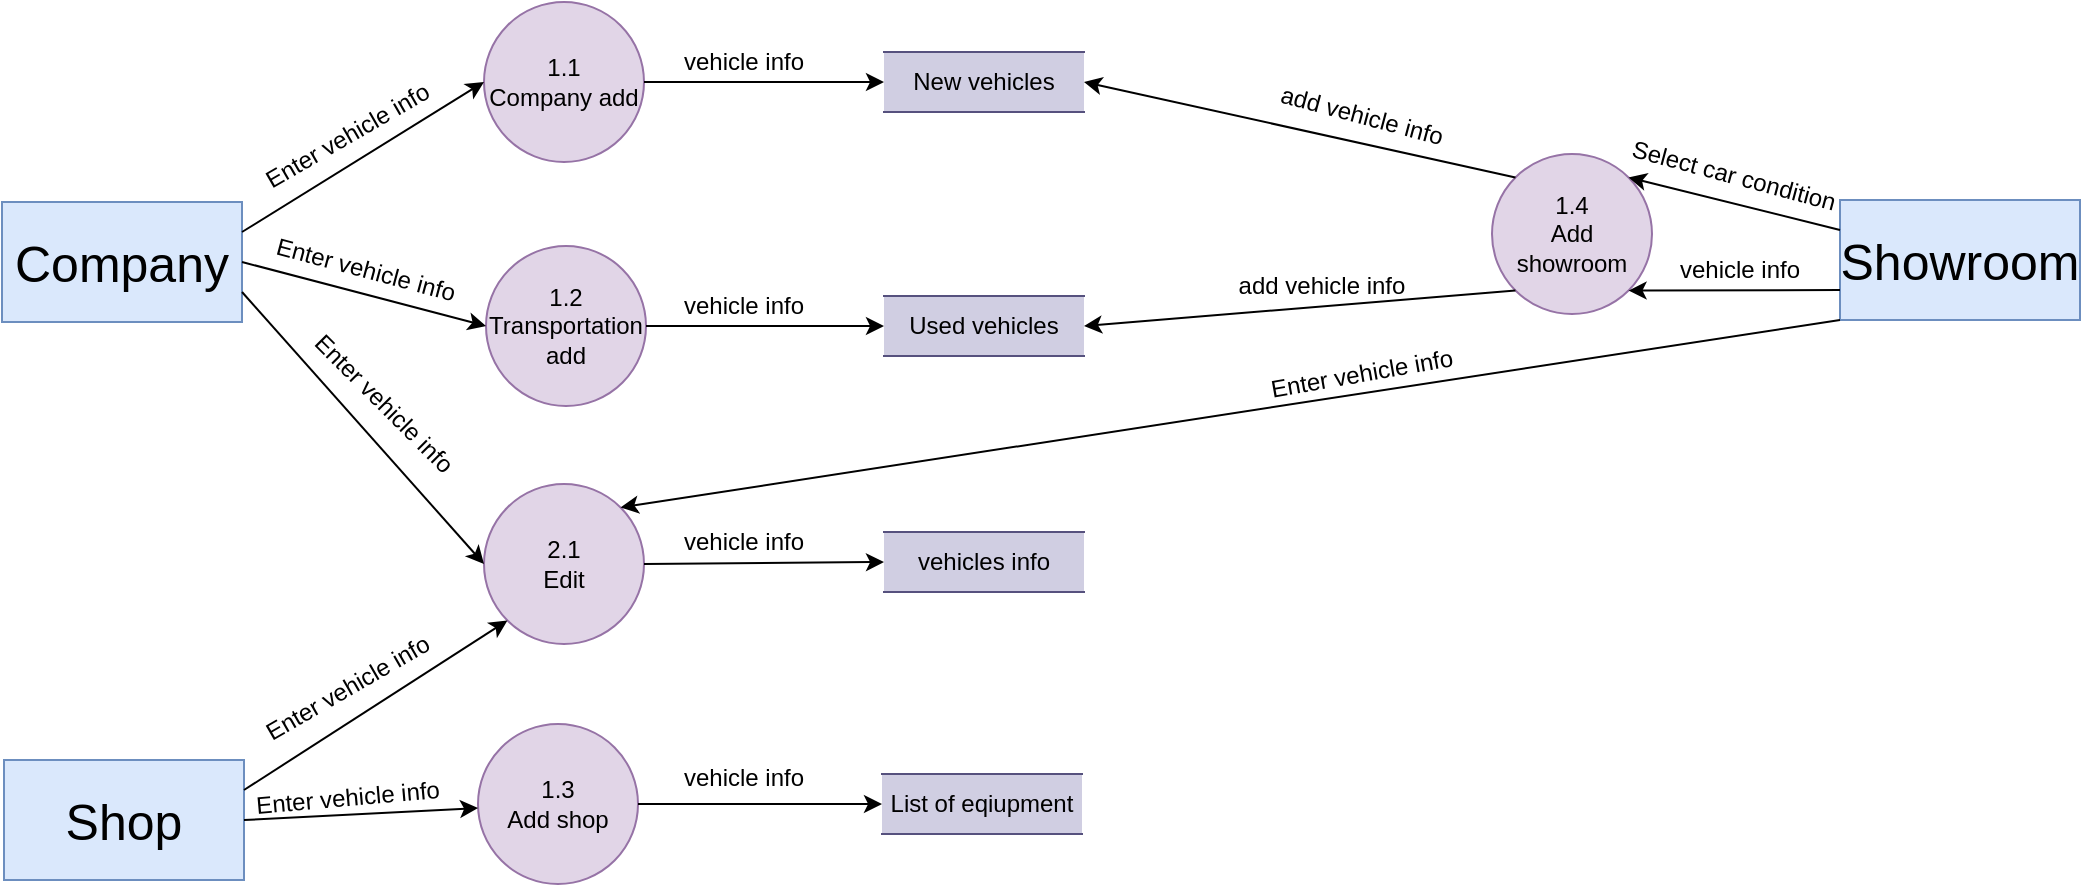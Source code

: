 <mxfile version="21.2.3" type="device" pages="7">
  <diagram name="Page-1" id="M4bIb2AiT_0B4N71CVBS">
    <mxGraphModel dx="1050" dy="617" grid="1" gridSize="10" guides="1" tooltips="1" connect="1" arrows="1" fold="1" page="1" pageScale="1" pageWidth="850" pageHeight="1100" math="0" shadow="0">
      <root>
        <mxCell id="0" />
        <mxCell id="1" parent="0" />
        <mxCell id="TRsqbI7CJRQB3-0Ll6Qg-2" value="&lt;font style=&quot;font-size: 25px;&quot;&gt;Company&lt;/font&gt;" style="rounded=0;whiteSpace=wrap;html=1;fillColor=#dae8fc;strokeColor=#6c8ebf;" parent="1" vertex="1">
          <mxGeometry x="40" y="180" width="120" height="60" as="geometry" />
        </mxCell>
        <mxCell id="TRsqbI7CJRQB3-0Ll6Qg-3" value="1.1&lt;br&gt;Company add" style="ellipse;whiteSpace=wrap;html=1;aspect=fixed;fillColor=#e1d5e7;strokeColor=#9673a6;" parent="1" vertex="1">
          <mxGeometry x="281" y="80" width="80" height="80" as="geometry" />
        </mxCell>
        <mxCell id="TRsqbI7CJRQB3-0Ll6Qg-4" value="1.2&lt;br&gt;Transportation&lt;br&gt;add" style="ellipse;whiteSpace=wrap;html=1;aspect=fixed;fillColor=#e1d5e7;strokeColor=#9673a6;" parent="1" vertex="1">
          <mxGeometry x="282" y="202" width="80" height="80" as="geometry" />
        </mxCell>
        <mxCell id="TRsqbI7CJRQB3-0Ll6Qg-5" value="2.1&lt;br&gt;Edit" style="ellipse;whiteSpace=wrap;html=1;aspect=fixed;fillColor=#e1d5e7;strokeColor=#9673a6;" parent="1" vertex="1">
          <mxGeometry x="281" y="321" width="80" height="80" as="geometry" />
        </mxCell>
        <mxCell id="TRsqbI7CJRQB3-0Ll6Qg-6" value="New vehicles" style="html=1;dashed=0;whiteSpace=wrap;shape=partialRectangle;right=0;left=0;fillColor=#d0cee2;strokeColor=#56517e;" parent="1" vertex="1">
          <mxGeometry x="481" y="105" width="100" height="30" as="geometry" />
        </mxCell>
        <mxCell id="TRsqbI7CJRQB3-0Ll6Qg-7" value="Used vehicles" style="html=1;dashed=0;whiteSpace=wrap;shape=partialRectangle;right=0;left=0;fillColor=#d0cee2;strokeColor=#56517e;" parent="1" vertex="1">
          <mxGeometry x="481" y="227" width="100" height="30" as="geometry" />
        </mxCell>
        <mxCell id="TRsqbI7CJRQB3-0Ll6Qg-8" value="vehicles info" style="html=1;dashed=0;whiteSpace=wrap;shape=partialRectangle;right=0;left=0;fillColor=#d0cee2;strokeColor=#56517e;" parent="1" vertex="1">
          <mxGeometry x="481" y="345" width="100" height="30" as="geometry" />
        </mxCell>
        <mxCell id="TRsqbI7CJRQB3-0Ll6Qg-9" value="&lt;font style=&quot;font-size: 25px;&quot;&gt;Shop&lt;/font&gt;" style="rounded=0;whiteSpace=wrap;html=1;fillColor=#dae8fc;strokeColor=#6c8ebf;" parent="1" vertex="1">
          <mxGeometry x="41" y="459" width="120" height="60" as="geometry" />
        </mxCell>
        <mxCell id="TRsqbI7CJRQB3-0Ll6Qg-10" value="1.3&lt;br&gt;Add shop" style="ellipse;whiteSpace=wrap;html=1;aspect=fixed;fillColor=#e1d5e7;strokeColor=#9673a6;" parent="1" vertex="1">
          <mxGeometry x="278" y="441" width="80" height="80" as="geometry" />
        </mxCell>
        <mxCell id="TRsqbI7CJRQB3-0Ll6Qg-11" value="List of eqiupment" style="html=1;dashed=0;whiteSpace=wrap;shape=partialRectangle;right=0;left=0;fillColor=#d0cee2;strokeColor=#56517e;" parent="1" vertex="1">
          <mxGeometry x="480" y="466" width="100" height="30" as="geometry" />
        </mxCell>
        <mxCell id="TRsqbI7CJRQB3-0Ll6Qg-12" value="" style="endArrow=classic;html=1;rounded=0;entryX=0;entryY=0.5;entryDx=0;entryDy=0;exitX=1;exitY=0.25;exitDx=0;exitDy=0;" parent="1" source="TRsqbI7CJRQB3-0Ll6Qg-2" target="TRsqbI7CJRQB3-0Ll6Qg-3" edge="1">
          <mxGeometry width="50" height="50" relative="1" as="geometry">
            <mxPoint x="400" y="330" as="sourcePoint" />
            <mxPoint x="450" y="280" as="targetPoint" />
          </mxGeometry>
        </mxCell>
        <mxCell id="TRsqbI7CJRQB3-0Ll6Qg-13" value="Enter vehicle info" style="text;html=1;strokeColor=none;fillColor=none;align=center;verticalAlign=middle;whiteSpace=wrap;rounded=0;rotation=-30;" parent="1" vertex="1">
          <mxGeometry x="162.74" y="142.19" width="100" height="10" as="geometry" />
        </mxCell>
        <mxCell id="TRsqbI7CJRQB3-0Ll6Qg-14" value="" style="endArrow=classic;html=1;rounded=0;entryX=0;entryY=0.5;entryDx=0;entryDy=0;exitX=1;exitY=0.5;exitDx=0;exitDy=0;" parent="1" source="TRsqbI7CJRQB3-0Ll6Qg-2" target="TRsqbI7CJRQB3-0Ll6Qg-4" edge="1">
          <mxGeometry width="50" height="50" relative="1" as="geometry">
            <mxPoint x="400" y="320" as="sourcePoint" />
            <mxPoint x="450" y="270" as="targetPoint" />
          </mxGeometry>
        </mxCell>
        <mxCell id="TRsqbI7CJRQB3-0Ll6Qg-15" value="Enter vehicle info" style="text;html=1;strokeColor=none;fillColor=none;align=center;verticalAlign=middle;whiteSpace=wrap;rounded=0;rotation=15;" parent="1" vertex="1">
          <mxGeometry x="172" y="209" width="100" height="10" as="geometry" />
        </mxCell>
        <mxCell id="TRsqbI7CJRQB3-0Ll6Qg-16" value="" style="endArrow=classic;html=1;rounded=0;entryX=0;entryY=0.5;entryDx=0;entryDy=0;exitX=1;exitY=0.75;exitDx=0;exitDy=0;" parent="1" source="TRsqbI7CJRQB3-0Ll6Qg-2" target="TRsqbI7CJRQB3-0Ll6Qg-5" edge="1">
          <mxGeometry width="50" height="50" relative="1" as="geometry">
            <mxPoint x="170" y="220" as="sourcePoint" />
            <mxPoint x="292" y="252" as="targetPoint" />
          </mxGeometry>
        </mxCell>
        <mxCell id="TRsqbI7CJRQB3-0Ll6Qg-17" value="Enter vehicle info" style="text;html=1;strokeColor=none;fillColor=none;align=center;verticalAlign=middle;whiteSpace=wrap;rounded=0;rotation=45;" parent="1" vertex="1">
          <mxGeometry x="181" y="276" width="100" height="10" as="geometry" />
        </mxCell>
        <mxCell id="TRsqbI7CJRQB3-0Ll6Qg-19" value="" style="endArrow=classic;html=1;rounded=0;entryX=0;entryY=1;entryDx=0;entryDy=0;exitX=1;exitY=0.25;exitDx=0;exitDy=0;" parent="1" source="TRsqbI7CJRQB3-0Ll6Qg-9" target="TRsqbI7CJRQB3-0Ll6Qg-5" edge="1">
          <mxGeometry width="50" height="50" relative="1" as="geometry">
            <mxPoint x="170" y="235" as="sourcePoint" />
            <mxPoint x="291" y="371" as="targetPoint" />
          </mxGeometry>
        </mxCell>
        <mxCell id="TRsqbI7CJRQB3-0Ll6Qg-20" value="Enter vehicle info" style="text;html=1;strokeColor=none;fillColor=none;align=center;verticalAlign=middle;whiteSpace=wrap;rounded=0;rotation=-30;" parent="1" vertex="1">
          <mxGeometry x="163" y="418" width="100" height="10" as="geometry" />
        </mxCell>
        <mxCell id="TRsqbI7CJRQB3-0Ll6Qg-21" value="" style="endArrow=classic;html=1;rounded=0;exitX=1;exitY=0.5;exitDx=0;exitDy=0;" parent="1" source="TRsqbI7CJRQB3-0Ll6Qg-9" target="TRsqbI7CJRQB3-0Ll6Qg-10" edge="1">
          <mxGeometry width="50" height="50" relative="1" as="geometry">
            <mxPoint x="171" y="484" as="sourcePoint" />
            <mxPoint x="303" y="399" as="targetPoint" />
          </mxGeometry>
        </mxCell>
        <mxCell id="TRsqbI7CJRQB3-0Ll6Qg-23" value="Enter vehicle info" style="text;html=1;strokeColor=none;fillColor=none;align=center;verticalAlign=middle;whiteSpace=wrap;rounded=0;rotation=-5;" parent="1" vertex="1">
          <mxGeometry x="163" y="473" width="100" height="10" as="geometry" />
        </mxCell>
        <mxCell id="TRsqbI7CJRQB3-0Ll6Qg-24" value="" style="endArrow=classic;html=1;rounded=0;entryX=0;entryY=0.5;entryDx=0;entryDy=0;exitX=1;exitY=0.5;exitDx=0;exitDy=0;" parent="1" source="TRsqbI7CJRQB3-0Ll6Qg-3" target="TRsqbI7CJRQB3-0Ll6Qg-6" edge="1">
          <mxGeometry width="50" height="50" relative="1" as="geometry">
            <mxPoint x="170" y="205" as="sourcePoint" />
            <mxPoint x="291" y="130" as="targetPoint" />
          </mxGeometry>
        </mxCell>
        <mxCell id="TRsqbI7CJRQB3-0Ll6Qg-25" value="" style="endArrow=classic;html=1;rounded=0;entryX=0;entryY=0.5;entryDx=0;entryDy=0;exitX=1;exitY=0.5;exitDx=0;exitDy=0;" parent="1" source="TRsqbI7CJRQB3-0Ll6Qg-4" target="TRsqbI7CJRQB3-0Ll6Qg-7" edge="1">
          <mxGeometry width="50" height="50" relative="1" as="geometry">
            <mxPoint x="371" y="130" as="sourcePoint" />
            <mxPoint x="491" y="130" as="targetPoint" />
          </mxGeometry>
        </mxCell>
        <mxCell id="TRsqbI7CJRQB3-0Ll6Qg-26" value="" style="endArrow=classic;html=1;rounded=0;entryX=0;entryY=0.5;entryDx=0;entryDy=0;exitX=1;exitY=0.5;exitDx=0;exitDy=0;" parent="1" source="TRsqbI7CJRQB3-0Ll6Qg-5" target="TRsqbI7CJRQB3-0Ll6Qg-8" edge="1">
          <mxGeometry width="50" height="50" relative="1" as="geometry">
            <mxPoint x="372" y="252" as="sourcePoint" />
            <mxPoint x="491" y="250" as="targetPoint" />
          </mxGeometry>
        </mxCell>
        <mxCell id="TRsqbI7CJRQB3-0Ll6Qg-27" value="" style="endArrow=classic;html=1;rounded=0;entryX=0;entryY=0.5;entryDx=0;entryDy=0;exitX=1;exitY=0.5;exitDx=0;exitDy=0;" parent="1" source="TRsqbI7CJRQB3-0Ll6Qg-10" target="TRsqbI7CJRQB3-0Ll6Qg-11" edge="1">
          <mxGeometry width="50" height="50" relative="1" as="geometry">
            <mxPoint x="371" y="371" as="sourcePoint" />
            <mxPoint x="491" y="370" as="targetPoint" />
          </mxGeometry>
        </mxCell>
        <mxCell id="TRsqbI7CJRQB3-0Ll6Qg-28" value="vehicle info" style="text;html=1;strokeColor=none;fillColor=none;align=center;verticalAlign=middle;whiteSpace=wrap;rounded=0;" parent="1" vertex="1">
          <mxGeometry x="371" y="105" width="80" height="10" as="geometry" />
        </mxCell>
        <mxCell id="TRsqbI7CJRQB3-0Ll6Qg-29" value="vehicle info" style="text;html=1;strokeColor=none;fillColor=none;align=center;verticalAlign=middle;whiteSpace=wrap;rounded=0;" parent="1" vertex="1">
          <mxGeometry x="371" y="227" width="80" height="10" as="geometry" />
        </mxCell>
        <mxCell id="TRsqbI7CJRQB3-0Ll6Qg-31" value="vehicle info" style="text;html=1;strokeColor=none;fillColor=none;align=center;verticalAlign=middle;whiteSpace=wrap;rounded=0;" parent="1" vertex="1">
          <mxGeometry x="371" y="345" width="80" height="10" as="geometry" />
        </mxCell>
        <mxCell id="TRsqbI7CJRQB3-0Ll6Qg-32" value="vehicle info" style="text;html=1;strokeColor=none;fillColor=none;align=center;verticalAlign=middle;whiteSpace=wrap;rounded=0;" parent="1" vertex="1">
          <mxGeometry x="371" y="463" width="80" height="10" as="geometry" />
        </mxCell>
        <mxCell id="TRsqbI7CJRQB3-0Ll6Qg-33" value="&lt;font style=&quot;font-size: 25px;&quot;&gt;Showroom&lt;/font&gt;" style="rounded=0;whiteSpace=wrap;html=1;fillColor=#dae8fc;strokeColor=#6c8ebf;" parent="1" vertex="1">
          <mxGeometry x="959" y="179" width="120" height="60" as="geometry" />
        </mxCell>
        <mxCell id="TRsqbI7CJRQB3-0Ll6Qg-34" value="1.4&lt;br&gt;Add showroom" style="ellipse;whiteSpace=wrap;html=1;aspect=fixed;fillColor=#e1d5e7;strokeColor=#9673a6;" parent="1" vertex="1">
          <mxGeometry x="785" y="156" width="80" height="80" as="geometry" />
        </mxCell>
        <mxCell id="TRsqbI7CJRQB3-0Ll6Qg-35" value="" style="endArrow=classic;html=1;rounded=0;entryX=1;entryY=1;entryDx=0;entryDy=0;exitX=0;exitY=0.75;exitDx=0;exitDy=0;" parent="1" source="TRsqbI7CJRQB3-0Ll6Qg-33" target="TRsqbI7CJRQB3-0Ll6Qg-34" edge="1">
          <mxGeometry width="50" height="50" relative="1" as="geometry">
            <mxPoint x="371" y="130" as="sourcePoint" />
            <mxPoint x="491" y="130" as="targetPoint" />
          </mxGeometry>
        </mxCell>
        <mxCell id="TRsqbI7CJRQB3-0Ll6Qg-36" value="" style="endArrow=classic;html=1;rounded=0;entryX=1;entryY=0;entryDx=0;entryDy=0;exitX=0;exitY=0.25;exitDx=0;exitDy=0;" parent="1" source="TRsqbI7CJRQB3-0Ll6Qg-33" target="TRsqbI7CJRQB3-0Ll6Qg-34" edge="1">
          <mxGeometry width="50" height="50" relative="1" as="geometry">
            <mxPoint x="381" y="140" as="sourcePoint" />
            <mxPoint x="501" y="140" as="targetPoint" />
          </mxGeometry>
        </mxCell>
        <mxCell id="TRsqbI7CJRQB3-0Ll6Qg-37" value="Select car condition" style="text;html=1;strokeColor=none;fillColor=none;align=center;verticalAlign=middle;whiteSpace=wrap;rounded=0;rotation=15;" parent="1" vertex="1">
          <mxGeometry x="851" y="162" width="110" height="10" as="geometry" />
        </mxCell>
        <mxCell id="TRsqbI7CJRQB3-0Ll6Qg-39" value="vehicle info" style="text;html=1;strokeColor=none;fillColor=none;align=center;verticalAlign=middle;whiteSpace=wrap;rounded=0;rotation=0;" parent="1" vertex="1">
          <mxGeometry x="869" y="209" width="80" height="10" as="geometry" />
        </mxCell>
        <mxCell id="TRsqbI7CJRQB3-0Ll6Qg-40" value="Enter vehicle info" style="text;html=1;strokeColor=none;fillColor=none;align=center;verticalAlign=middle;whiteSpace=wrap;rounded=0;rotation=-10;" parent="1" vertex="1">
          <mxGeometry x="670" y="261" width="100" height="10" as="geometry" />
        </mxCell>
        <mxCell id="TRsqbI7CJRQB3-0Ll6Qg-41" value="" style="endArrow=classic;html=1;rounded=0;entryX=1;entryY=0;entryDx=0;entryDy=0;exitX=0;exitY=1;exitDx=0;exitDy=0;" parent="1" source="TRsqbI7CJRQB3-0Ll6Qg-33" target="TRsqbI7CJRQB3-0Ll6Qg-5" edge="1">
          <mxGeometry width="50" height="50" relative="1" as="geometry">
            <mxPoint x="1019" y="286" as="sourcePoint" />
            <mxPoint x="900" y="290" as="targetPoint" />
          </mxGeometry>
        </mxCell>
        <mxCell id="TRsqbI7CJRQB3-0Ll6Qg-42" value="" style="endArrow=classic;html=1;rounded=0;entryX=1;entryY=0.5;entryDx=0;entryDy=0;exitX=0;exitY=0;exitDx=0;exitDy=0;" parent="1" source="TRsqbI7CJRQB3-0Ll6Qg-34" target="TRsqbI7CJRQB3-0Ll6Qg-6" edge="1">
          <mxGeometry width="50" height="50" relative="1" as="geometry">
            <mxPoint x="491" y="130" as="sourcePoint" />
            <mxPoint x="371" y="130" as="targetPoint" />
          </mxGeometry>
        </mxCell>
        <mxCell id="TRsqbI7CJRQB3-0Ll6Qg-43" value="" style="endArrow=classic;html=1;rounded=0;entryX=1;entryY=0.5;entryDx=0;entryDy=0;exitX=0;exitY=1;exitDx=0;exitDy=0;" parent="1" source="TRsqbI7CJRQB3-0Ll6Qg-34" target="TRsqbI7CJRQB3-0Ll6Qg-7" edge="1">
          <mxGeometry width="50" height="50" relative="1" as="geometry">
            <mxPoint x="501" y="140" as="sourcePoint" />
            <mxPoint x="381" y="140" as="targetPoint" />
          </mxGeometry>
        </mxCell>
        <mxCell id="TRsqbI7CJRQB3-0Ll6Qg-45" value="add vehicle info" style="text;html=1;strokeColor=none;fillColor=none;align=center;verticalAlign=middle;whiteSpace=wrap;rounded=0;" parent="1" vertex="1">
          <mxGeometry x="650" y="217" width="100" height="10" as="geometry" />
        </mxCell>
        <mxCell id="TRsqbI7CJRQB3-0Ll6Qg-46" value="add vehicle info" style="text;html=1;strokeColor=none;fillColor=none;align=center;verticalAlign=middle;whiteSpace=wrap;rounded=0;rotation=15;" parent="1" vertex="1">
          <mxGeometry x="670" y="132.19" width="100" height="10" as="geometry" />
        </mxCell>
      </root>
    </mxGraphModel>
  </diagram>
  <diagram id="CitLYc92b8ubA5gSEY-Q" name="Page-2">
    <mxGraphModel dx="1050" dy="1717" grid="1" gridSize="10" guides="1" tooltips="1" connect="1" arrows="1" fold="1" page="1" pageScale="1" pageWidth="850" pageHeight="1100" math="0" shadow="0">
      <root>
        <mxCell id="0" />
        <mxCell id="1" parent="0" />
        <mxCell id="HiJOvPajs8WZj5gjmOhd-1" value="User" style="shape=umlActor;verticalLabelPosition=bottom;verticalAlign=top;html=1;outlineConnect=0;" parent="1" vertex="1">
          <mxGeometry x="80" y="160" width="40" height="80" as="geometry" />
        </mxCell>
        <mxCell id="HiJOvPajs8WZj5gjmOhd-2" value="3.1&lt;br&gt;Buy car" style="ellipse;whiteSpace=wrap;html=1;aspect=fixed;fillColor=#e1d5e7;strokeColor=#9673a6;" parent="1" vertex="1">
          <mxGeometry x="220" y="-41" width="80" height="80" as="geometry" />
        </mxCell>
        <mxCell id="ejWFyGASLzXgrj4234hW-24" style="edgeStyle=orthogonalEdgeStyle;rounded=0;orthogonalLoop=1;jettySize=auto;html=1;exitX=0;exitY=0;exitDx=0;exitDy=0;entryX=0.5;entryY=1;entryDx=0;entryDy=0;" parent="1" source="HiJOvPajs8WZj5gjmOhd-3" target="HiJOvPajs8WZj5gjmOhd-2" edge="1">
          <mxGeometry relative="1" as="geometry">
            <Array as="points">
              <mxPoint x="334" y="80" />
              <mxPoint x="260" y="80" />
            </Array>
          </mxGeometry>
        </mxCell>
        <mxCell id="HiJOvPajs8WZj5gjmOhd-3" value="3.2&lt;br&gt;find cars" style="ellipse;whiteSpace=wrap;html=1;aspect=fixed;fillColor=#e1d5e7;strokeColor=#9673a6;" parent="1" vertex="1">
          <mxGeometry x="322" y="120" width="80" height="80" as="geometry" />
        </mxCell>
        <mxCell id="HiJOvPajs8WZj5gjmOhd-4" value="3.3&lt;br&gt;search by filter" style="ellipse;whiteSpace=wrap;html=1;aspect=fixed;fillColor=#e1d5e7;strokeColor=#9673a6;" parent="1" vertex="1">
          <mxGeometry x="322" y="260" width="80" height="80" as="geometry" />
        </mxCell>
        <mxCell id="HiJOvPajs8WZj5gjmOhd-5" value="3.4&lt;br&gt;compare" style="ellipse;whiteSpace=wrap;html=1;aspect=fixed;fillColor=#e1d5e7;strokeColor=#9673a6;" parent="1" vertex="1">
          <mxGeometry x="220" y="340" width="80" height="80" as="geometry" />
        </mxCell>
        <mxCell id="ejWFyGASLzXgrj4234hW-1" value="" style="endArrow=classic;html=1;rounded=0;entryX=0;entryY=0;entryDx=0;entryDy=0;" parent="1" source="HiJOvPajs8WZj5gjmOhd-1" target="HiJOvPajs8WZj5gjmOhd-5" edge="1">
          <mxGeometry width="50" height="50" relative="1" as="geometry">
            <mxPoint x="400" y="310" as="sourcePoint" />
            <mxPoint x="450" y="260" as="targetPoint" />
          </mxGeometry>
        </mxCell>
        <mxCell id="ejWFyGASLzXgrj4234hW-2" value="" style="endArrow=classic;html=1;rounded=0;entryX=0.5;entryY=1;entryDx=0;entryDy=0;exitX=0.5;exitY=0;exitDx=0;exitDy=0;" parent="1" source="HiJOvPajs8WZj5gjmOhd-4" target="HiJOvPajs8WZj5gjmOhd-3" edge="1">
          <mxGeometry width="50" height="50" relative="1" as="geometry">
            <mxPoint x="400" y="310" as="sourcePoint" />
            <mxPoint x="450" y="260" as="targetPoint" />
          </mxGeometry>
        </mxCell>
        <mxCell id="ejWFyGASLzXgrj4234hW-3" value="" style="endArrow=classic;html=1;rounded=0;entryX=0;entryY=0.5;entryDx=0;entryDy=0;" parent="1" target="HiJOvPajs8WZj5gjmOhd-3" edge="1">
          <mxGeometry width="50" height="50" relative="1" as="geometry">
            <mxPoint x="130" y="210" as="sourcePoint" />
            <mxPoint x="450" y="260" as="targetPoint" />
          </mxGeometry>
        </mxCell>
        <mxCell id="ejWFyGASLzXgrj4234hW-4" value="" style="endArrow=classic;html=1;rounded=0;" parent="1" source="HiJOvPajs8WZj5gjmOhd-2" edge="1">
          <mxGeometry width="50" height="50" relative="1" as="geometry">
            <mxPoint x="400" y="310" as="sourcePoint" />
            <mxPoint x="130" y="200" as="targetPoint" />
          </mxGeometry>
        </mxCell>
        <mxCell id="ejWFyGASLzXgrj4234hW-5" value="" style="endArrow=classic;html=1;rounded=0;entryX=0;entryY=0.5;entryDx=0;entryDy=0;" parent="1" source="HiJOvPajs8WZj5gjmOhd-1" target="HiJOvPajs8WZj5gjmOhd-2" edge="1">
          <mxGeometry width="50" height="50" relative="1" as="geometry">
            <mxPoint x="400" y="310" as="sourcePoint" />
            <mxPoint x="450" y="260" as="targetPoint" />
          </mxGeometry>
        </mxCell>
        <mxCell id="ejWFyGASLzXgrj4234hW-6" value="" style="endArrow=classic;html=1;rounded=0;exitX=0;exitY=0.5;exitDx=0;exitDy=0;" parent="1" source="HiJOvPajs8WZj5gjmOhd-5" edge="1">
          <mxGeometry width="50" height="50" relative="1" as="geometry">
            <mxPoint x="30" y="460" as="sourcePoint" />
            <mxPoint x="110" y="260" as="targetPoint" />
          </mxGeometry>
        </mxCell>
        <mxCell id="ejWFyGASLzXgrj4234hW-7" value="Select buy" style="text;html=1;strokeColor=none;fillColor=none;align=center;verticalAlign=middle;whiteSpace=wrap;rounded=0;" parent="1" vertex="1">
          <mxGeometry x="110" y="70" width="60" height="10" as="geometry" />
        </mxCell>
        <mxCell id="ejWFyGASLzXgrj4234hW-8" value="car info" style="text;html=1;strokeColor=none;fillColor=none;align=center;verticalAlign=middle;whiteSpace=wrap;rounded=0;" parent="1" vertex="1">
          <mxGeometry x="197" y="83" width="60" height="10" as="geometry" />
        </mxCell>
        <mxCell id="ejWFyGASLzXgrj4234hW-9" value="Select logo" style="text;html=1;strokeColor=none;fillColor=none;align=center;verticalAlign=middle;whiteSpace=wrap;rounded=0;rotation=-15;" parent="1" vertex="1">
          <mxGeometry x="197" y="166" width="70" height="10" as="geometry" />
        </mxCell>
        <mxCell id="ejWFyGASLzXgrj4234hW-10" value="compare" style="text;html=1;strokeColor=none;fillColor=none;align=center;verticalAlign=middle;whiteSpace=wrap;rounded=0;" parent="1" vertex="1">
          <mxGeometry x="190" y="290" width="60" height="10" as="geometry" />
        </mxCell>
        <mxCell id="ejWFyGASLzXgrj4234hW-11" value="compareing" style="text;html=1;strokeColor=none;fillColor=none;align=center;verticalAlign=middle;whiteSpace=wrap;rounded=0;" parent="1" vertex="1">
          <mxGeometry x="120" y="347" width="60" height="10" as="geometry" />
        </mxCell>
        <mxCell id="ejWFyGASLzXgrj4234hW-15" value="Vehicles info" style="html=1;dashed=0;whiteSpace=wrap;shape=partialRectangle;right=0;left=0;fillColor=#bac8d3;strokeColor=#23445d;" parent="1" vertex="1">
          <mxGeometry x="520" y="290" width="100" height="30" as="geometry" />
        </mxCell>
        <mxCell id="ejWFyGASLzXgrj4234hW-16" value="List of favorite" style="html=1;dashed=0;whiteSpace=wrap;shape=partialRectangle;right=0;left=0;fillColor=#bac8d3;strokeColor=#23445d;" parent="1" vertex="1">
          <mxGeometry x="640" y="130" width="100" height="30" as="geometry" />
        </mxCell>
        <mxCell id="ejWFyGASLzXgrj4234hW-17" value="logos" style="html=1;dashed=0;whiteSpace=wrap;shape=partialRectangle;right=0;left=0;fillColor=#bac8d3;strokeColor=#23445d;" parent="1" vertex="1">
          <mxGeometry x="500" y="210" width="100" height="30" as="geometry" />
        </mxCell>
        <mxCell id="ejWFyGASLzXgrj4234hW-18" value="used vehicles" style="html=1;dashed=0;whiteSpace=wrap;shape=partialRectangle;right=0;left=0;fillColor=#bac8d3;strokeColor=#23445d;" parent="1" vertex="1">
          <mxGeometry x="489" y="50" width="100" height="30" as="geometry" />
        </mxCell>
        <mxCell id="ejWFyGASLzXgrj4234hW-19" value="New vehicles" style="html=1;dashed=0;whiteSpace=wrap;shape=partialRectangle;right=0;left=0;fillColor=#bac8d3;strokeColor=#23445d;" parent="1" vertex="1">
          <mxGeometry x="490" y="-16" width="100" height="30" as="geometry" />
        </mxCell>
        <mxCell id="ejWFyGASLzXgrj4234hW-21" value="" style="endArrow=classic;html=1;rounded=0;entryX=1;entryY=0.5;entryDx=0;entryDy=0;exitX=0;exitY=0.5;exitDx=0;exitDy=0;" parent="1" source="ejWFyGASLzXgrj4234hW-19" target="HiJOvPajs8WZj5gjmOhd-2" edge="1">
          <mxGeometry width="50" height="50" relative="1" as="geometry">
            <mxPoint x="400" y="120" as="sourcePoint" />
            <mxPoint x="450" y="70" as="targetPoint" />
          </mxGeometry>
        </mxCell>
        <mxCell id="ejWFyGASLzXgrj4234hW-22" value="" style="endArrow=classic;html=1;rounded=0;entryX=1;entryY=1;entryDx=0;entryDy=0;exitX=0;exitY=0.5;exitDx=0;exitDy=0;" parent="1" source="ejWFyGASLzXgrj4234hW-18" target="HiJOvPajs8WZj5gjmOhd-2" edge="1">
          <mxGeometry width="50" height="50" relative="1" as="geometry">
            <mxPoint x="400" y="120" as="sourcePoint" />
            <mxPoint x="450" y="70" as="targetPoint" />
          </mxGeometry>
        </mxCell>
        <mxCell id="ejWFyGASLzXgrj4234hW-23" value="car info" style="text;html=1;strokeColor=none;fillColor=none;align=center;verticalAlign=middle;whiteSpace=wrap;rounded=0;" parent="1" vertex="1">
          <mxGeometry x="267" y="70" width="60" height="7" as="geometry" />
        </mxCell>
        <mxCell id="ejWFyGASLzXgrj4234hW-25" value="car by filter" style="text;html=1;strokeColor=none;fillColor=none;align=center;verticalAlign=middle;whiteSpace=wrap;rounded=0;" parent="1" vertex="1">
          <mxGeometry x="290" y="230" width="60" height="10" as="geometry" />
        </mxCell>
        <mxCell id="ejWFyGASLzXgrj4234hW-26" value="" style="endArrow=classic;html=1;rounded=0;entryX=0;entryY=0.5;entryDx=0;entryDy=0;exitX=1;exitY=0.5;exitDx=0;exitDy=0;" parent="1" source="HiJOvPajs8WZj5gjmOhd-3" target="ejWFyGASLzXgrj4234hW-16" edge="1">
          <mxGeometry width="50" height="50" relative="1" as="geometry">
            <mxPoint x="400" y="110" as="sourcePoint" />
            <mxPoint x="450" y="60" as="targetPoint" />
          </mxGeometry>
        </mxCell>
        <mxCell id="ejWFyGASLzXgrj4234hW-27" value="Add car to fav" style="text;html=1;strokeColor=none;fillColor=none;align=center;verticalAlign=middle;whiteSpace=wrap;rounded=0;rotation=-5;" parent="1" vertex="1">
          <mxGeometry x="460" y="136" width="90" height="10" as="geometry" />
        </mxCell>
        <mxCell id="ejWFyGASLzXgrj4234hW-28" value="" style="endArrow=classic;html=1;rounded=0;entryX=1;entryY=1;entryDx=0;entryDy=0;exitX=0;exitY=0.5;exitDx=0;exitDy=0;" parent="1" source="ejWFyGASLzXgrj4234hW-17" target="HiJOvPajs8WZj5gjmOhd-3" edge="1">
          <mxGeometry width="50" height="50" relative="1" as="geometry">
            <mxPoint x="499" y="75" as="sourcePoint" />
            <mxPoint x="298" y="37" as="targetPoint" />
          </mxGeometry>
        </mxCell>
        <mxCell id="ejWFyGASLzXgrj4234hW-29" value="Logo" style="text;html=1;strokeColor=none;fillColor=none;align=center;verticalAlign=middle;whiteSpace=wrap;rounded=0;rotation=15;" parent="1" vertex="1">
          <mxGeometry x="422" y="194" width="60" height="7" as="geometry" />
        </mxCell>
        <mxCell id="ejWFyGASLzXgrj4234hW-30" value="" style="endArrow=classic;html=1;rounded=0;entryX=0.73;entryY=0.975;entryDx=0;entryDy=0;exitX=0;exitY=0.25;exitDx=0;exitDy=0;entryPerimeter=0;" parent="1" source="ejWFyGASLzXgrj4234hW-15" target="HiJOvPajs8WZj5gjmOhd-3" edge="1">
          <mxGeometry width="50" height="50" relative="1" as="geometry">
            <mxPoint x="510" y="235" as="sourcePoint" />
            <mxPoint x="400" y="198" as="targetPoint" />
          </mxGeometry>
        </mxCell>
        <mxCell id="ejWFyGASLzXgrj4234hW-31" value="car info" style="text;html=1;strokeColor=none;fillColor=none;align=center;verticalAlign=middle;whiteSpace=wrap;rounded=0;rotation=30;" parent="1" vertex="1">
          <mxGeometry x="440" y="241" width="60" height="10" as="geometry" />
        </mxCell>
        <mxCell id="ejWFyGASLzXgrj4234hW-32" value="" style="endArrow=classic;html=1;rounded=0;exitX=0;exitY=0.75;exitDx=0;exitDy=0;" parent="1" source="ejWFyGASLzXgrj4234hW-15" target="HiJOvPajs8WZj5gjmOhd-4" edge="1">
          <mxGeometry width="50" height="50" relative="1" as="geometry">
            <mxPoint x="400" y="100" as="sourcePoint" />
            <mxPoint x="450" y="50" as="targetPoint" />
          </mxGeometry>
        </mxCell>
        <mxCell id="ejWFyGASLzXgrj4234hW-33" value="Price" style="text;html=1;strokeColor=none;fillColor=none;align=center;verticalAlign=middle;whiteSpace=wrap;rounded=0;rotation=15;" parent="1" vertex="1">
          <mxGeometry x="440" y="290" width="60" height="10" as="geometry" />
        </mxCell>
        <mxCell id="ejWFyGASLzXgrj4234hW-34" value="" style="endArrow=classic;html=1;rounded=0;exitX=0.25;exitY=1;exitDx=0;exitDy=0;entryX=1;entryY=0.5;entryDx=0;entryDy=0;" parent="1" source="ejWFyGASLzXgrj4234hW-15" target="HiJOvPajs8WZj5gjmOhd-5" edge="1">
          <mxGeometry width="50" height="50" relative="1" as="geometry">
            <mxPoint x="530" y="323" as="sourcePoint" />
            <mxPoint x="412" y="313" as="targetPoint" />
          </mxGeometry>
        </mxCell>
        <mxCell id="ejWFyGASLzXgrj4234hW-35" value="car info" style="text;html=1;strokeColor=none;fillColor=none;align=center;verticalAlign=middle;whiteSpace=wrap;rounded=0;rotation=-15;" parent="1" vertex="1">
          <mxGeometry x="402" y="330" width="60" height="10" as="geometry" />
        </mxCell>
      </root>
    </mxGraphModel>
  </diagram>
  <diagram id="cAAuqK58Y3I9EzKrXmVG" name="Page-3">
    <mxGraphModel dx="1400" dy="823" grid="1" gridSize="10" guides="1" tooltips="1" connect="1" arrows="1" fold="1" page="1" pageScale="1" pageWidth="850" pageHeight="1100" math="0" shadow="0">
      <root>
        <mxCell id="0" />
        <mxCell id="1" parent="0" />
        <mxCell id="nhtitGnqDiahhp9HDwpi-1" value="User" style="shape=umlActor;verticalLabelPosition=bottom;verticalAlign=top;html=1;outlineConnect=0;" parent="1" vertex="1">
          <mxGeometry x="40" y="157" width="40" height="80" as="geometry" />
        </mxCell>
        <mxCell id="nhtitGnqDiahhp9HDwpi-2" value="5.1&lt;br&gt;Predict a price" style="ellipse;whiteSpace=wrap;html=1;aspect=fixed;fillColor=#fad7ac;strokeColor=#b46504;" parent="1" vertex="1">
          <mxGeometry x="200" y="39" width="80" height="80" as="geometry" />
        </mxCell>
        <mxCell id="nhtitGnqDiahhp9HDwpi-3" value="5.2&lt;br&gt;calc price" style="ellipse;whiteSpace=wrap;html=1;aspect=fixed;fillColor=#fad7ac;strokeColor=#b46504;" parent="1" vertex="1">
          <mxGeometry x="202" y="197" width="80" height="80" as="geometry" />
        </mxCell>
        <mxCell id="nhtitGnqDiahhp9HDwpi-4" value="5.3&lt;br&gt;find vehicle" style="ellipse;whiteSpace=wrap;html=1;aspect=fixed;fillColor=#fad7ac;strokeColor=#b46504;" parent="1" vertex="1">
          <mxGeometry x="197" y="317" width="80" height="80" as="geometry" />
        </mxCell>
        <mxCell id="nhtitGnqDiahhp9HDwpi-5" value="Used vehicle" style="html=1;dashed=0;whiteSpace=wrap;shape=partialRectangle;right=0;left=0;fillColor=#fad9d5;strokeColor=#ae4132;" parent="1" vertex="1">
          <mxGeometry x="450" y="207" width="100" height="30" as="geometry" />
        </mxCell>
        <mxCell id="nhtitGnqDiahhp9HDwpi-6" value="" style="endArrow=classic;html=1;rounded=0;entryX=0;entryY=0.5;entryDx=0;entryDy=0;" parent="1" target="nhtitGnqDiahhp9HDwpi-2" edge="1">
          <mxGeometry width="50" height="50" relative="1" as="geometry">
            <mxPoint x="90" y="167" as="sourcePoint" />
            <mxPoint x="450" y="247" as="targetPoint" />
          </mxGeometry>
        </mxCell>
        <mxCell id="nhtitGnqDiahhp9HDwpi-7" value="" style="endArrow=classic;html=1;rounded=0;entryX=0;entryY=1;entryDx=0;entryDy=0;" parent="1" target="nhtitGnqDiahhp9HDwpi-2" edge="1">
          <mxGeometry width="50" height="50" relative="1" as="geometry">
            <mxPoint x="100" y="197" as="sourcePoint" />
            <mxPoint x="200" y="127" as="targetPoint" />
          </mxGeometry>
        </mxCell>
        <mxCell id="nhtitGnqDiahhp9HDwpi-8" value="" style="endArrow=classic;html=1;rounded=0;exitX=0.5;exitY=1;exitDx=0;exitDy=0;" parent="1" source="nhtitGnqDiahhp9HDwpi-2" edge="1">
          <mxGeometry width="50" height="50" relative="1" as="geometry">
            <mxPoint x="110" y="207" as="sourcePoint" />
            <mxPoint x="110" y="227" as="targetPoint" />
          </mxGeometry>
        </mxCell>
        <mxCell id="nhtitGnqDiahhp9HDwpi-9" value="" style="endArrow=classic;html=1;rounded=0;exitX=0;exitY=0.75;exitDx=0;exitDy=0;entryX=1;entryY=0.5;entryDx=0;entryDy=0;" parent="1" source="nhtitGnqDiahhp9HDwpi-5" target="nhtitGnqDiahhp9HDwpi-4" edge="1">
          <mxGeometry width="50" height="50" relative="1" as="geometry">
            <mxPoint x="250" y="129" as="sourcePoint" />
            <mxPoint x="120" y="237" as="targetPoint" />
          </mxGeometry>
        </mxCell>
        <mxCell id="nhtitGnqDiahhp9HDwpi-10" value="" style="endArrow=classic;html=1;rounded=0;entryX=0.5;entryY=1;entryDx=0;entryDy=0;exitX=0.5;exitY=0;exitDx=0;exitDy=0;" parent="1" source="nhtitGnqDiahhp9HDwpi-4" target="nhtitGnqDiahhp9HDwpi-3" edge="1">
          <mxGeometry width="50" height="50" relative="1" as="geometry">
            <mxPoint x="110" y="207" as="sourcePoint" />
            <mxPoint x="222" y="117" as="targetPoint" />
          </mxGeometry>
        </mxCell>
        <mxCell id="nhtitGnqDiahhp9HDwpi-11" value="" style="endArrow=classic;html=1;rounded=0;entryX=0.705;entryY=0.97;entryDx=0;entryDy=0;exitX=0.5;exitY=0;exitDx=0;exitDy=0;entryPerimeter=0;" parent="1" source="nhtitGnqDiahhp9HDwpi-3" target="nhtitGnqDiahhp9HDwpi-2" edge="1">
          <mxGeometry width="50" height="50" relative="1" as="geometry">
            <mxPoint x="247" y="327" as="sourcePoint" />
            <mxPoint x="252" y="287" as="targetPoint" />
          </mxGeometry>
        </mxCell>
        <mxCell id="nhtitGnqDiahhp9HDwpi-12" value="" style="endArrow=classic;html=1;rounded=0;entryX=0;entryY=0.25;entryDx=0;entryDy=0;exitX=1;exitY=0.5;exitDx=0;exitDy=0;" parent="1" source="nhtitGnqDiahhp9HDwpi-2" target="nhtitGnqDiahhp9HDwpi-5" edge="1">
          <mxGeometry width="50" height="50" relative="1" as="geometry">
            <mxPoint x="252" y="207" as="sourcePoint" />
            <mxPoint x="266" y="127" as="targetPoint" />
          </mxGeometry>
        </mxCell>
        <mxCell id="nhtitGnqDiahhp9HDwpi-13" value="Requist to predict" style="text;html=1;strokeColor=none;fillColor=none;align=center;verticalAlign=middle;whiteSpace=wrap;rounded=0;rotation=-40;" parent="1" vertex="1">
          <mxGeometry x="85" y="110" width="100" height="10" as="geometry" />
        </mxCell>
        <mxCell id="nhtitGnqDiahhp9HDwpi-14" value="vehilce price" style="text;html=1;strokeColor=none;fillColor=none;align=center;verticalAlign=middle;whiteSpace=wrap;rounded=0;" parent="1" vertex="1">
          <mxGeometry x="150" y="297" width="80" height="13" as="geometry" />
        </mxCell>
        <mxCell id="nhtitGnqDiahhp9HDwpi-15" value="vehicle price" style="text;html=1;strokeColor=none;fillColor=none;align=center;verticalAlign=middle;whiteSpace=wrap;rounded=0;" parent="1" vertex="1">
          <mxGeometry x="330" y="245" width="80" height="10" as="geometry" />
        </mxCell>
        <mxCell id="nhtitGnqDiahhp9HDwpi-16" value="price range" style="text;html=1;strokeColor=none;fillColor=none;align=center;verticalAlign=middle;whiteSpace=wrap;rounded=0;" parent="1" vertex="1">
          <mxGeometry x="250" y="167" width="70" height="10" as="geometry" />
        </mxCell>
        <mxCell id="nhtitGnqDiahhp9HDwpi-17" value="Model &amp;amp; year" style="text;html=1;strokeColor=none;fillColor=none;align=center;verticalAlign=middle;whiteSpace=wrap;rounded=0;" parent="1" vertex="1">
          <mxGeometry x="355" y="119" width="85" height="10" as="geometry" />
        </mxCell>
        <mxCell id="nhtitGnqDiahhp9HDwpi-18" value="price range" style="text;html=1;strokeColor=none;fillColor=none;align=center;verticalAlign=middle;whiteSpace=wrap;rounded=0;rotation=-40;" parent="1" vertex="1">
          <mxGeometry x="150" y="175" width="70" height="10" as="geometry" />
        </mxCell>
        <mxCell id="nhtitGnqDiahhp9HDwpi-19" value="Model &amp;amp; year" style="text;html=1;strokeColor=none;fillColor=none;align=center;verticalAlign=middle;whiteSpace=wrap;rounded=0;rotation=-45;" parent="1" vertex="1">
          <mxGeometry x="111" y="131" width="85" height="10" as="geometry" />
        </mxCell>
        <mxCell id="nhtitGnqDiahhp9HDwpi-23" value="User" style="shape=umlActor;verticalLabelPosition=bottom;verticalAlign=top;html=1;outlineConnect=0;" parent="1" vertex="1">
          <mxGeometry x="40" y="560" width="40" height="80" as="geometry" />
        </mxCell>
        <mxCell id="nhtitGnqDiahhp9HDwpi-24" value="4.1&lt;br&gt;sell a vehicle" style="ellipse;whiteSpace=wrap;html=1;aspect=fixed;fillColor=#fad7ac;strokeColor=#b46504;" parent="1" vertex="1">
          <mxGeometry x="200" y="440" width="80" height="80" as="geometry" />
        </mxCell>
        <mxCell id="nhtitGnqDiahhp9HDwpi-25" value="4.2&lt;br&gt;adding part" style="ellipse;whiteSpace=wrap;html=1;aspect=fixed;fillColor=#fad7ac;strokeColor=#b46504;" parent="1" vertex="1">
          <mxGeometry x="200" y="600" width="80" height="80" as="geometry" />
        </mxCell>
        <mxCell id="nhtitGnqDiahhp9HDwpi-26" value="4.3&lt;br&gt;viewing" style="ellipse;whiteSpace=wrap;html=1;aspect=fixed;fillColor=#fad7ac;strokeColor=#b46504;" parent="1" vertex="1">
          <mxGeometry x="197" y="760" width="80" height="80" as="geometry" />
        </mxCell>
        <mxCell id="nhtitGnqDiahhp9HDwpi-27" value="" style="endArrow=classic;html=1;rounded=0;entryX=0;entryY=0.5;entryDx=0;entryDy=0;exitX=1;exitY=0.5;exitDx=0;exitDy=0;" parent="1" source="nhtitGnqDiahhp9HDwpi-24" target="nhtitGnqDiahhp9HDwpi-31" edge="1">
          <mxGeometry width="50" height="50" relative="1" as="geometry">
            <mxPoint x="80" y="550" as="sourcePoint" />
            <mxPoint x="500" y="530" as="targetPoint" />
          </mxGeometry>
        </mxCell>
        <mxCell id="nhtitGnqDiahhp9HDwpi-28" value="" style="endArrow=classic;html=1;rounded=0;entryX=0;entryY=0.5;entryDx=0;entryDy=0;exitX=1;exitY=1;exitDx=0;exitDy=0;" parent="1" source="nhtitGnqDiahhp9HDwpi-24" target="nhtitGnqDiahhp9HDwpi-32" edge="1">
          <mxGeometry width="50" height="50" relative="1" as="geometry">
            <mxPoint x="90" y="560" as="sourcePoint" />
            <mxPoint x="212" y="490" as="targetPoint" />
          </mxGeometry>
        </mxCell>
        <mxCell id="nhtitGnqDiahhp9HDwpi-29" value="" style="endArrow=classic;html=1;rounded=0;entryX=0;entryY=0.5;entryDx=0;entryDy=0;" parent="1" target="nhtitGnqDiahhp9HDwpi-24" edge="1">
          <mxGeometry width="50" height="50" relative="1" as="geometry">
            <mxPoint x="80" y="550" as="sourcePoint" />
            <mxPoint x="222" y="500" as="targetPoint" />
          </mxGeometry>
        </mxCell>
        <mxCell id="nhtitGnqDiahhp9HDwpi-30" value="" style="endArrow=classic;html=1;rounded=0;entryX=0.5;entryY=1;entryDx=0;entryDy=0;exitX=0.5;exitY=0;exitDx=0;exitDy=0;" parent="1" source="nhtitGnqDiahhp9HDwpi-25" target="nhtitGnqDiahhp9HDwpi-24" edge="1">
          <mxGeometry width="50" height="50" relative="1" as="geometry">
            <mxPoint x="110" y="580" as="sourcePoint" />
            <mxPoint x="232" y="510" as="targetPoint" />
          </mxGeometry>
        </mxCell>
        <mxCell id="nhtitGnqDiahhp9HDwpi-31" value="Used vehicles" style="html=1;dashed=0;whiteSpace=wrap;shape=partialRectangle;right=0;left=0;fillColor=#fad9d5;strokeColor=#ae4132;" parent="1" vertex="1">
          <mxGeometry x="460" y="450" width="100" height="30" as="geometry" />
        </mxCell>
        <mxCell id="nhtitGnqDiahhp9HDwpi-32" value="vehicles info" style="html=1;dashed=0;whiteSpace=wrap;shape=partialRectangle;right=0;left=0;fillColor=#fad9d5;strokeColor=#ae4132;" parent="1" vertex="1">
          <mxGeometry x="460" y="610" width="100" height="30" as="geometry" />
        </mxCell>
        <mxCell id="nhtitGnqDiahhp9HDwpi-33" value="List cars sold" style="html=1;dashed=0;whiteSpace=wrap;shape=partialRectangle;right=0;left=0;fillColor=#fad9d5;strokeColor=#ae4132;" parent="1" vertex="1">
          <mxGeometry x="460" y="770" width="100" height="30" as="geometry" />
        </mxCell>
        <mxCell id="nhtitGnqDiahhp9HDwpi-34" value="" style="endArrow=classic;html=1;rounded=0;entryX=0;entryY=0.5;entryDx=0;entryDy=0;" parent="1" source="nhtitGnqDiahhp9HDwpi-23" target="nhtitGnqDiahhp9HDwpi-25" edge="1">
          <mxGeometry width="50" height="50" relative="1" as="geometry">
            <mxPoint x="90" y="560" as="sourcePoint" />
            <mxPoint x="210" y="490" as="targetPoint" />
          </mxGeometry>
        </mxCell>
        <mxCell id="nhtitGnqDiahhp9HDwpi-35" value="" style="endArrow=classic;html=1;rounded=0;exitX=0.07;exitY=0.801;exitDx=0;exitDy=0;exitPerimeter=0;" parent="1" source="nhtitGnqDiahhp9HDwpi-25" edge="1">
          <mxGeometry width="50" height="50" relative="1" as="geometry">
            <mxPoint x="320" y="640" as="sourcePoint" />
            <mxPoint x="90" y="640" as="targetPoint" />
          </mxGeometry>
        </mxCell>
        <mxCell id="nhtitGnqDiahhp9HDwpi-36" value="" style="endArrow=classic;html=1;rounded=0;entryX=1;entryY=0.5;entryDx=0;entryDy=0;exitX=0;exitY=0.5;exitDx=0;exitDy=0;" parent="1" source="nhtitGnqDiahhp9HDwpi-33" target="nhtitGnqDiahhp9HDwpi-26" edge="1">
          <mxGeometry width="50" height="50" relative="1" as="geometry">
            <mxPoint x="278" y="518" as="sourcePoint" />
            <mxPoint x="470" y="635" as="targetPoint" />
          </mxGeometry>
        </mxCell>
        <mxCell id="nhtitGnqDiahhp9HDwpi-37" value="" style="endArrow=classic;html=1;rounded=0;exitX=0;exitY=0.5;exitDx=0;exitDy=0;" parent="1" source="nhtitGnqDiahhp9HDwpi-26" edge="1">
          <mxGeometry width="50" height="50" relative="1" as="geometry">
            <mxPoint x="216" y="674" as="sourcePoint" />
            <mxPoint x="70" y="680" as="targetPoint" />
          </mxGeometry>
        </mxCell>
        <mxCell id="nhtitGnqDiahhp9HDwpi-38" value="" style="endArrow=classic;html=1;rounded=0;entryX=0;entryY=0;entryDx=0;entryDy=0;" parent="1" target="nhtitGnqDiahhp9HDwpi-26" edge="1">
          <mxGeometry width="50" height="50" relative="1" as="geometry">
            <mxPoint x="90" y="660" as="sourcePoint" />
            <mxPoint x="210" y="650" as="targetPoint" />
          </mxGeometry>
        </mxCell>
        <mxCell id="nhtitGnqDiahhp9HDwpi-39" value="Requist to sell" style="text;html=1;strokeColor=none;fillColor=none;align=center;verticalAlign=middle;whiteSpace=wrap;rounded=0;rotation=-30;" parent="1" vertex="1">
          <mxGeometry x="95" y="500" width="80" height="10" as="geometry" />
        </mxCell>
        <mxCell id="nhtitGnqDiahhp9HDwpi-40" value="fill car info" style="text;html=1;strokeColor=none;fillColor=none;align=center;verticalAlign=middle;whiteSpace=wrap;rounded=0;rotation=15;" parent="1" vertex="1">
          <mxGeometry x="100" y="608" width="80" height="10" as="geometry" />
        </mxCell>
        <mxCell id="nhtitGnqDiahhp9HDwpi-41" value="Select view" style="text;html=1;strokeColor=none;fillColor=none;align=center;verticalAlign=middle;whiteSpace=wrap;rounded=0;rotation=40;" parent="1" vertex="1">
          <mxGeometry x="130" y="710" width="80" height="10" as="geometry" />
        </mxCell>
        <mxCell id="nhtitGnqDiahhp9HDwpi-42" value="Requist to add" style="text;html=1;strokeColor=none;fillColor=none;align=center;verticalAlign=middle;whiteSpace=wrap;rounded=0;rotation=15;" parent="1" vertex="1">
          <mxGeometry x="110.06" y="637.55" width="83.5" height="10" as="geometry" />
        </mxCell>
        <mxCell id="nhtitGnqDiahhp9HDwpi-44" value="all cars he sold" style="text;html=1;strokeColor=none;fillColor=none;align=center;verticalAlign=middle;whiteSpace=wrap;rounded=0;rotation=45;" parent="1" vertex="1">
          <mxGeometry x="89.94" y="725.91" width="100.06" height="10" as="geometry" />
        </mxCell>
        <mxCell id="nhtitGnqDiahhp9HDwpi-45" value="car info saved in" style="text;html=1;strokeColor=none;fillColor=none;align=center;verticalAlign=middle;whiteSpace=wrap;rounded=0;rotation=0;" parent="1" vertex="1">
          <mxGeometry x="310" y="454" width="90" height="10" as="geometry" />
        </mxCell>
        <mxCell id="nhtitGnqDiahhp9HDwpi-46" value="car info saved in" style="text;html=1;strokeColor=none;fillColor=none;align=center;verticalAlign=middle;whiteSpace=wrap;rounded=0;rotation=30;" parent="1" vertex="1">
          <mxGeometry x="320" y="549" width="90" height="10" as="geometry" />
        </mxCell>
        <mxCell id="nhtitGnqDiahhp9HDwpi-47" value="All cars" style="text;html=1;strokeColor=none;fillColor=none;align=center;verticalAlign=middle;whiteSpace=wrap;rounded=0;rotation=-5;" parent="1" vertex="1">
          <mxGeometry x="315" y="780" width="80" height="10" as="geometry" />
        </mxCell>
      </root>
    </mxGraphModel>
  </diagram>
  <diagram id="T_26vVI2JCwy1nEj4jVn" name="Page-4">
    <mxGraphModel dx="1909" dy="1122" grid="1" gridSize="10" guides="1" tooltips="1" connect="1" arrows="1" fold="1" page="1" pageScale="1" pageWidth="850" pageHeight="1100" math="0" shadow="0">
      <root>
        <mxCell id="0" />
        <mxCell id="1" parent="0" />
        <mxCell id="josnpwTtXle28ijw7xXZ-1" value="User" style="shape=umlActor;verticalLabelPosition=bottom;verticalAlign=top;html=1;outlineConnect=0;" parent="1" vertex="1">
          <mxGeometry x="80" y="839" width="40" height="80" as="geometry" />
        </mxCell>
        <mxCell id="josnpwTtXle28ijw7xXZ-2" value="8.1&lt;br&gt;Petrol or gas station" style="ellipse;whiteSpace=wrap;html=1;aspect=fixed;fillColor=#b1ddf0;strokeColor=#10739e;" parent="1" vertex="1">
          <mxGeometry x="239" y="799" width="80" height="80" as="geometry" />
        </mxCell>
        <mxCell id="josnpwTtXle28ijw7xXZ-3" value="8.2&lt;br&gt;Find Station" style="ellipse;whiteSpace=wrap;html=1;aspect=fixed;fillColor=#b1ddf0;strokeColor=#10739e;" parent="1" vertex="1">
          <mxGeometry x="239" y="959" width="80" height="80" as="geometry" />
        </mxCell>
        <mxCell id="josnpwTtXle28ijw7xXZ-4" value="Google maps" style="html=1;dashed=0;whiteSpace=wrap;shape=partialRectangle;right=0;left=0;fillColor=#b0e3e6;strokeColor=#0e8088;" parent="1" vertex="1">
          <mxGeometry x="469" y="889" width="100" height="30" as="geometry" />
        </mxCell>
        <mxCell id="josnpwTtXle28ijw7xXZ-5" value="" style="endArrow=classic;html=1;rounded=0;" parent="1" edge="1">
          <mxGeometry width="50" height="50" relative="1" as="geometry">
            <mxPoint x="133" y="841" as="sourcePoint" />
            <mxPoint x="230" y="814" as="targetPoint" />
          </mxGeometry>
        </mxCell>
        <mxCell id="josnpwTtXle28ijw7xXZ-6" value="" style="endArrow=classic;html=1;rounded=0;exitX=0;exitY=0.5;exitDx=0;exitDy=0;" parent="1" source="josnpwTtXle28ijw7xXZ-2" target="josnpwTtXle28ijw7xXZ-1" edge="1">
          <mxGeometry width="50" height="50" relative="1" as="geometry">
            <mxPoint x="419" y="1009" as="sourcePoint" />
            <mxPoint x="469" y="959" as="targetPoint" />
          </mxGeometry>
        </mxCell>
        <mxCell id="josnpwTtXle28ijw7xXZ-7" value="" style="endArrow=classic;html=1;rounded=0;entryX=1;entryY=0;entryDx=0;entryDy=0;exitX=1;exitY=1;exitDx=0;exitDy=0;" parent="1" source="josnpwTtXle28ijw7xXZ-2" target="josnpwTtXle28ijw7xXZ-3" edge="1">
          <mxGeometry width="50" height="50" relative="1" as="geometry">
            <mxPoint x="459" y="959" as="sourcePoint" />
            <mxPoint x="409" y="1009" as="targetPoint" />
          </mxGeometry>
        </mxCell>
        <mxCell id="josnpwTtXle28ijw7xXZ-8" value="" style="endArrow=classic;html=1;rounded=0;entryX=0;entryY=1;entryDx=0;entryDy=0;exitX=0;exitY=0;exitDx=0;exitDy=0;" parent="1" source="josnpwTtXle28ijw7xXZ-3" target="josnpwTtXle28ijw7xXZ-2" edge="1">
          <mxGeometry width="50" height="50" relative="1" as="geometry">
            <mxPoint x="409" y="1009" as="sourcePoint" />
            <mxPoint x="459" y="959" as="targetPoint" />
          </mxGeometry>
        </mxCell>
        <mxCell id="josnpwTtXle28ijw7xXZ-9" value="" style="endArrow=classic;html=1;rounded=0;entryX=1;entryY=0.5;entryDx=0;entryDy=0;exitX=0;exitY=0.75;exitDx=0;exitDy=0;" parent="1" source="josnpwTtXle28ijw7xXZ-4" target="josnpwTtXle28ijw7xXZ-3" edge="1">
          <mxGeometry width="50" height="50" relative="1" as="geometry">
            <mxPoint x="409" y="1009" as="sourcePoint" />
            <mxPoint x="459" y="959" as="targetPoint" />
          </mxGeometry>
        </mxCell>
        <mxCell id="josnpwTtXle28ijw7xXZ-11" value="Enable location" style="text;html=1;strokeColor=none;fillColor=none;align=center;verticalAlign=middle;whiteSpace=wrap;rounded=0;rotation=-15;" parent="1" vertex="1">
          <mxGeometry x="126" y="813" width="90" height="10" as="geometry" />
        </mxCell>
        <mxCell id="josnpwTtXle28ijw7xXZ-12" value="User location" style="text;html=1;strokeColor=none;fillColor=none;align=center;verticalAlign=middle;whiteSpace=wrap;rounded=0;rotation=0;" parent="1" vertex="1">
          <mxGeometry x="308" y="894" width="90" height="10" as="geometry" />
        </mxCell>
        <mxCell id="josnpwTtXle28ijw7xXZ-13" value="All nearest station" style="text;html=1;strokeColor=none;fillColor=none;align=center;verticalAlign=middle;whiteSpace=wrap;rounded=0;rotation=0;" parent="1" vertex="1">
          <mxGeometry x="189" y="899" width="60" height="10" as="geometry" />
        </mxCell>
        <mxCell id="josnpwTtXle28ijw7xXZ-14" value="All nearest station" style="text;html=1;strokeColor=none;fillColor=none;align=center;verticalAlign=middle;whiteSpace=wrap;rounded=0;rotation=-15;" parent="1" vertex="1">
          <mxGeometry x="159" y="836" width="60" height="10" as="geometry" />
        </mxCell>
        <mxCell id="josnpwTtXle28ijw7xXZ-15" value="nearest stations" style="text;html=1;strokeColor=none;fillColor=none;align=center;verticalAlign=middle;whiteSpace=wrap;rounded=0;rotation=0;" parent="1" vertex="1">
          <mxGeometry x="338" y="939" width="60" height="10" as="geometry" />
        </mxCell>
        <mxCell id="sqUoMGwuU5GzslzVr5Lp-1" value="7.1&lt;br&gt;Maintenance" style="ellipse;whiteSpace=wrap;html=1;aspect=fixed;fillColor=#b1ddf0;strokeColor=#10739e;" vertex="1" parent="1">
          <mxGeometry x="277" y="496" width="80" height="80" as="geometry" />
        </mxCell>
        <mxCell id="sqUoMGwuU5GzslzVr5Lp-2" value="User" style="shape=umlActor;verticalLabelPosition=bottom;verticalAlign=top;html=1;outlineConnect=0;" vertex="1" parent="1">
          <mxGeometry x="77" y="497" width="40" height="80" as="geometry" />
        </mxCell>
        <mxCell id="sqUoMGwuU5GzslzVr5Lp-3" value="" style="endArrow=classic;html=1;rounded=0;entryX=0.075;entryY=0.265;entryDx=0;entryDy=0;entryPerimeter=0;" edge="1" parent="1" target="sqUoMGwuU5GzslzVr5Lp-1">
          <mxGeometry width="50" height="50" relative="1" as="geometry">
            <mxPoint x="127" y="516" as="sourcePoint" />
            <mxPoint x="447" y="606" as="targetPoint" />
          </mxGeometry>
        </mxCell>
        <mxCell id="sqUoMGwuU5GzslzVr5Lp-4" value="" style="endArrow=classic;html=1;rounded=0;entryX=0.075;entryY=0.265;entryDx=0;entryDy=0;entryPerimeter=0;" edge="1" parent="1">
          <mxGeometry width="50" height="50" relative="1" as="geometry">
            <mxPoint x="277" y="550" as="sourcePoint" />
            <mxPoint x="121" y="549" as="targetPoint" />
          </mxGeometry>
        </mxCell>
        <mxCell id="sqUoMGwuU5GzslzVr5Lp-5" value="7.2&lt;br&gt;history" style="ellipse;whiteSpace=wrap;html=1;aspect=fixed;fillColor=#b1ddf0;strokeColor=#10739e;" vertex="1" parent="1">
          <mxGeometry x="277" y="656" width="80" height="80" as="geometry" />
        </mxCell>
        <mxCell id="sqUoMGwuU5GzslzVr5Lp-6" value="" style="endArrow=classic;html=1;rounded=0;" edge="1" parent="1" source="sqUoMGwuU5GzslzVr5Lp-5">
          <mxGeometry width="50" height="50" relative="1" as="geometry">
            <mxPoint x="295" y="560" as="sourcePoint" />
            <mxPoint x="137" y="576" as="targetPoint" />
          </mxGeometry>
        </mxCell>
        <mxCell id="sqUoMGwuU5GzslzVr5Lp-7" value="" style="endArrow=classic;html=1;rounded=0;" edge="1" parent="1">
          <mxGeometry width="50" height="50" relative="1" as="geometry">
            <mxPoint x="117" y="596" as="sourcePoint" />
            <mxPoint x="267" y="706" as="targetPoint" />
          </mxGeometry>
        </mxCell>
        <mxCell id="sqUoMGwuU5GzslzVr5Lp-8" value="List of maintenance" style="html=1;dashed=0;whiteSpace=wrap;shape=partialRectangle;right=0;left=0;fillColor=#b0e3e6;strokeColor=#0e8088;" vertex="1" parent="1">
          <mxGeometry x="457" y="681" width="100" height="30" as="geometry" />
        </mxCell>
        <mxCell id="sqUoMGwuU5GzslzVr5Lp-9" value="Google maps" style="html=1;dashed=0;whiteSpace=wrap;shape=partialRectangle;right=0;left=0;fillColor=#b0e3e6;strokeColor=#0e8088;" vertex="1" parent="1">
          <mxGeometry x="447" y="546" width="100" height="30" as="geometry" />
        </mxCell>
        <mxCell id="sqUoMGwuU5GzslzVr5Lp-10" value="Shops location" style="html=1;dashed=0;whiteSpace=wrap;shape=partialRectangle;right=0;left=0;fillColor=#b0e3e6;strokeColor=#0e8088;" vertex="1" parent="1">
          <mxGeometry x="447" y="465" width="100" height="30" as="geometry" />
        </mxCell>
        <mxCell id="sqUoMGwuU5GzslzVr5Lp-11" value="" style="endArrow=classic;html=1;rounded=0;exitX=-0.04;exitY=0.546;exitDx=0;exitDy=0;exitPerimeter=0;entryX=0.944;entryY=0.305;entryDx=0;entryDy=0;entryPerimeter=0;" edge="1" parent="1" source="sqUoMGwuU5GzslzVr5Lp-10" target="sqUoMGwuU5GzslzVr5Lp-1">
          <mxGeometry width="50" height="50" relative="1" as="geometry">
            <mxPoint x="294" y="684" as="sourcePoint" />
            <mxPoint x="147" y="586" as="targetPoint" />
          </mxGeometry>
        </mxCell>
        <mxCell id="sqUoMGwuU5GzslzVr5Lp-12" value="" style="endArrow=classic;html=1;rounded=0;exitX=0;exitY=0.5;exitDx=0;exitDy=0;entryX=1;entryY=0.755;entryDx=0;entryDy=0;entryPerimeter=0;" edge="1" parent="1" source="sqUoMGwuU5GzslzVr5Lp-9" target="sqUoMGwuU5GzslzVr5Lp-1">
          <mxGeometry width="50" height="50" relative="1" as="geometry">
            <mxPoint x="453" y="491" as="sourcePoint" />
            <mxPoint x="363" y="530" as="targetPoint" />
          </mxGeometry>
        </mxCell>
        <mxCell id="sqUoMGwuU5GzslzVr5Lp-13" value="" style="endArrow=classic;html=1;rounded=0;exitX=0;exitY=0.5;exitDx=0;exitDy=0;entryX=1;entryY=0.5;entryDx=0;entryDy=0;" edge="1" parent="1" source="sqUoMGwuU5GzslzVr5Lp-8" target="sqUoMGwuU5GzslzVr5Lp-5">
          <mxGeometry width="50" height="50" relative="1" as="geometry">
            <mxPoint x="457" y="571" as="sourcePoint" />
            <mxPoint x="367" y="566" as="targetPoint" />
          </mxGeometry>
        </mxCell>
        <mxCell id="sqUoMGwuU5GzslzVr5Lp-14" value="Enable location" style="text;html=1;strokeColor=none;fillColor=none;align=center;verticalAlign=middle;whiteSpace=wrap;rounded=0;" vertex="1" parent="1">
          <mxGeometry x="167" y="498" width="90" height="11" as="geometry" />
        </mxCell>
        <mxCell id="sqUoMGwuU5GzslzVr5Lp-15" value="History" style="text;html=1;strokeColor=none;fillColor=none;align=center;verticalAlign=middle;whiteSpace=wrap;rounded=0;" vertex="1" parent="1">
          <mxGeometry x="197" y="616" width="90" height="11" as="geometry" />
        </mxCell>
        <mxCell id="sqUoMGwuU5GzslzVr5Lp-16" value="Nearst shops" style="text;html=1;strokeColor=none;fillColor=none;align=center;verticalAlign=middle;whiteSpace=wrap;rounded=0;rotation=-15;" vertex="1" parent="1">
          <mxGeometry x="347" y="477.5" width="90" height="11" as="geometry" />
        </mxCell>
        <mxCell id="sqUoMGwuU5GzslzVr5Lp-17" value="Nearst shops" style="text;html=1;strokeColor=none;fillColor=none;align=center;verticalAlign=middle;whiteSpace=wrap;rounded=0;rotation=0;" vertex="1" parent="1">
          <mxGeometry x="357" y="537.5" width="90" height="11" as="geometry" />
        </mxCell>
        <mxCell id="sqUoMGwuU5GzslzVr5Lp-18" value="List of maintenance" style="text;html=1;strokeColor=none;fillColor=none;align=center;verticalAlign=middle;whiteSpace=wrap;rounded=0;rotation=0;" vertex="1" parent="1">
          <mxGeometry x="363" y="671.5" width="90" height="11" as="geometry" />
        </mxCell>
        <mxCell id="sqUoMGwuU5GzslzVr5Lp-19" value="Select view history" style="text;html=1;strokeColor=none;fillColor=none;align=center;verticalAlign=middle;whiteSpace=wrap;rounded=0;" vertex="1" parent="1">
          <mxGeometry x="117" y="660.5" width="90" height="11" as="geometry" />
        </mxCell>
        <mxCell id="sqUoMGwuU5GzslzVr5Lp-20" value="All Nearst maintenance shops" style="text;html=1;strokeColor=none;fillColor=none;align=center;verticalAlign=middle;whiteSpace=wrap;rounded=0;rotation=0;" vertex="1" parent="1">
          <mxGeometry x="149" y="526.5" width="126" height="11" as="geometry" />
        </mxCell>
        <mxCell id="sqUoMGwuU5GzslzVr5Lp-22" value="9.1&lt;br&gt;car finance" style="ellipse;whiteSpace=wrap;html=1;aspect=fixed;fillColor=#b1ddf0;strokeColor=#10739e;direction=south;" vertex="1" parent="1">
          <mxGeometry x="279" y="120" width="80" height="80" as="geometry" />
        </mxCell>
        <mxCell id="sqUoMGwuU5GzslzVr5Lp-23" value="9.2&lt;br&gt;calculate" style="ellipse;whiteSpace=wrap;html=1;aspect=fixed;fillColor=#b1ddf0;strokeColor=#10739e;" vertex="1" parent="1">
          <mxGeometry x="279" y="280" width="80" height="80" as="geometry" />
        </mxCell>
        <mxCell id="sqUoMGwuU5GzslzVr5Lp-24" value="User" style="shape=umlActor;verticalLabelPosition=bottom;verticalAlign=top;html=1;outlineConnect=0;" vertex="1" parent="1">
          <mxGeometry x="77" y="200" width="40" height="80" as="geometry" />
        </mxCell>
        <mxCell id="sqUoMGwuU5GzslzVr5Lp-25" value="" style="endArrow=classic;html=1;rounded=0;entryX=0.5;entryY=1;entryDx=0;entryDy=0;" edge="1" parent="1" target="sqUoMGwuU5GzslzVr5Lp-22">
          <mxGeometry width="50" height="50" relative="1" as="geometry">
            <mxPoint x="130" y="210" as="sourcePoint" />
            <mxPoint x="270" y="230" as="targetPoint" />
          </mxGeometry>
        </mxCell>
        <mxCell id="sqUoMGwuU5GzslzVr5Lp-26" value="" style="endArrow=classic;html=1;rounded=0;entryX=0.974;entryY=0.749;entryDx=0;entryDy=0;entryPerimeter=0;" edge="1" parent="1" target="sqUoMGwuU5GzslzVr5Lp-22">
          <mxGeometry width="50" height="50" relative="1" as="geometry">
            <mxPoint x="130" y="250" as="sourcePoint" />
            <mxPoint x="287" y="170" as="targetPoint" />
          </mxGeometry>
        </mxCell>
        <mxCell id="sqUoMGwuU5GzslzVr5Lp-27" value="" style="endArrow=classic;html=1;rounded=0;exitX=0;exitY=1;exitDx=0;exitDy=0;" edge="1" parent="1" source="sqUoMGwuU5GzslzVr5Lp-23">
          <mxGeometry width="50" height="50" relative="1" as="geometry">
            <mxPoint x="140" y="260" as="sourcePoint" />
            <mxPoint x="130" y="280" as="targetPoint" />
          </mxGeometry>
        </mxCell>
        <mxCell id="sqUoMGwuU5GzslzVr5Lp-28" value="" style="endArrow=classic;html=1;rounded=0;entryX=0.5;entryY=0;entryDx=0;entryDy=0;exitX=1;exitY=0.5;exitDx=0;exitDy=0;" edge="1" parent="1" source="sqUoMGwuU5GzslzVr5Lp-22" target="sqUoMGwuU5GzslzVr5Lp-23">
          <mxGeometry width="50" height="50" relative="1" as="geometry">
            <mxPoint x="140" y="220" as="sourcePoint" />
            <mxPoint x="287" y="170" as="targetPoint" />
          </mxGeometry>
        </mxCell>
        <mxCell id="sqUoMGwuU5GzslzVr5Lp-29" value="Select car finance" style="text;html=1;strokeColor=none;fillColor=none;align=center;verticalAlign=middle;whiteSpace=wrap;rounded=0;" vertex="1" parent="1">
          <mxGeometry x="137" y="169" width="73" height="10" as="geometry" />
        </mxCell>
        <mxCell id="sqUoMGwuU5GzslzVr5Lp-31" value="Vehicle price&amp;amp; time" style="text;html=1;strokeColor=none;fillColor=none;align=center;verticalAlign=middle;whiteSpace=wrap;rounded=0;rotation=-15;" vertex="1" parent="1">
          <mxGeometry x="159" y="205" width="73" height="10" as="geometry" />
        </mxCell>
        <mxCell id="sqUoMGwuU5GzslzVr5Lp-32" value="price&amp;amp; time" style="text;html=1;strokeColor=none;fillColor=none;align=center;verticalAlign=middle;whiteSpace=wrap;rounded=0;rotation=0;" vertex="1" parent="1">
          <mxGeometry x="330" y="219" width="73" height="10" as="geometry" />
        </mxCell>
        <mxCell id="sqUoMGwuU5GzslzVr5Lp-33" value="vehicle installments" style="text;html=1;strokeColor=none;fillColor=none;align=center;verticalAlign=middle;whiteSpace=wrap;rounded=0;rotation=0;" vertex="1" parent="1">
          <mxGeometry x="197" y="280" width="73" height="10" as="geometry" />
        </mxCell>
      </root>
    </mxGraphModel>
  </diagram>
  <diagram id="e0vBrYeI2jEzS6f1wYCt" name="Page-5">
    <mxGraphModel dx="1615" dy="949" grid="1" gridSize="10" guides="1" tooltips="1" connect="1" arrows="1" fold="1" page="1" pageScale="1" pageWidth="850" pageHeight="1100" math="0" shadow="0">
      <root>
        <mxCell id="0" />
        <mxCell id="1" parent="0" />
        <mxCell id="A1ALWX6vl6M4Tcs0LApI-1" value="User" style="shape=umlActor;verticalLabelPosition=bottom;verticalAlign=top;html=1;outlineConnect=0;" vertex="1" parent="1">
          <mxGeometry x="80" y="160" width="40" height="80" as="geometry" />
        </mxCell>
        <mxCell id="A1ALWX6vl6M4Tcs0LApI-2" value="10.1&lt;br&gt;car assistance" style="ellipse;whiteSpace=wrap;html=1;aspect=fixed;fillColor=#ffff88;strokeColor=#36393d;" vertex="1" parent="1">
          <mxGeometry x="240" y="40" width="80" height="80" as="geometry" />
        </mxCell>
        <mxCell id="A1ALWX6vl6M4Tcs0LApI-3" value="10.2&lt;br&gt;find emergency" style="ellipse;whiteSpace=wrap;html=1;aspect=fixed;fillColor=#ffff88;strokeColor=#36393d;" vertex="1" parent="1">
          <mxGeometry x="240" y="200" width="80" height="80" as="geometry" />
        </mxCell>
        <mxCell id="A1ALWX6vl6M4Tcs0LApI-4" value="List of emergency" style="html=1;dashed=0;whiteSpace=wrap;shape=partialRectangle;right=0;left=0;fillColor=#ffcc99;strokeColor=#36393d;" vertex="1" parent="1">
          <mxGeometry x="425" y="120" width="100" height="40" as="geometry" />
        </mxCell>
        <mxCell id="A1ALWX6vl6M4Tcs0LApI-5" value="" style="endArrow=classic;html=1;rounded=0;entryX=1;entryY=0;entryDx=0;entryDy=0;exitX=0;exitY=0.5;exitDx=0;exitDy=0;" edge="1" parent="1" source="A1ALWX6vl6M4Tcs0LApI-4" target="A1ALWX6vl6M4Tcs0LApI-3">
          <mxGeometry width="50" height="50" relative="1" as="geometry">
            <mxPoint x="380" y="140" as="sourcePoint" />
            <mxPoint x="430" y="90" as="targetPoint" />
          </mxGeometry>
        </mxCell>
        <mxCell id="A1ALWX6vl6M4Tcs0LApI-6" value="" style="endArrow=classic;html=1;rounded=0;entryX=0.719;entryY=0.017;entryDx=0;entryDy=0;exitX=0.701;exitY=0.963;exitDx=0;exitDy=0;exitPerimeter=0;entryPerimeter=0;" edge="1" parent="1" source="A1ALWX6vl6M4Tcs0LApI-2" target="A1ALWX6vl6M4Tcs0LApI-3">
          <mxGeometry width="50" height="50" relative="1" as="geometry">
            <mxPoint x="435" y="150" as="sourcePoint" />
            <mxPoint x="318" y="222" as="targetPoint" />
          </mxGeometry>
        </mxCell>
        <mxCell id="A1ALWX6vl6M4Tcs0LApI-7" value="" style="endArrow=classic;html=1;rounded=0;entryX=0.297;entryY=1;entryDx=0;entryDy=0;exitX=0.297;exitY=0.003;exitDx=0;exitDy=0;exitPerimeter=0;entryPerimeter=0;" edge="1" parent="1" source="A1ALWX6vl6M4Tcs0LApI-3" target="A1ALWX6vl6M4Tcs0LApI-2">
          <mxGeometry width="50" height="50" relative="1" as="geometry">
            <mxPoint x="306" y="127" as="sourcePoint" />
            <mxPoint x="308" y="211" as="targetPoint" />
          </mxGeometry>
        </mxCell>
        <mxCell id="A1ALWX6vl6M4Tcs0LApI-8" value="" style="endArrow=classic;html=1;rounded=0;exitX=0;exitY=1;exitDx=0;exitDy=0;" edge="1" parent="1" source="A1ALWX6vl6M4Tcs0LApI-2">
          <mxGeometry width="50" height="50" relative="1" as="geometry">
            <mxPoint x="274" y="210" as="sourcePoint" />
            <mxPoint x="130" y="210" as="targetPoint" />
          </mxGeometry>
        </mxCell>
        <mxCell id="A1ALWX6vl6M4Tcs0LApI-9" value="" style="endArrow=classic;html=1;rounded=0;entryX=-0.035;entryY=0.613;entryDx=0;entryDy=0;entryPerimeter=0;" edge="1" parent="1" target="A1ALWX6vl6M4Tcs0LApI-2">
          <mxGeometry width="50" height="50" relative="1" as="geometry">
            <mxPoint x="130" y="180" as="sourcePoint" />
            <mxPoint x="140" y="220" as="targetPoint" />
          </mxGeometry>
        </mxCell>
        <mxCell id="A1ALWX6vl6M4Tcs0LApI-10" value="Enable location" style="text;html=1;strokeColor=none;fillColor=none;align=center;verticalAlign=middle;whiteSpace=wrap;rounded=0;" vertex="1" parent="1">
          <mxGeometry x="130" y="110" width="60" height="10" as="geometry" />
        </mxCell>
        <mxCell id="A1ALWX6vl6M4Tcs0LApI-11" value="Nearest&amp;nbsp;&lt;br&gt;emergency" style="text;html=1;strokeColor=none;fillColor=none;align=center;verticalAlign=middle;whiteSpace=wrap;rounded=0;" vertex="1" parent="1">
          <mxGeometry x="200" y="160" width="60" height="10" as="geometry" />
        </mxCell>
        <mxCell id="A1ALWX6vl6M4Tcs0LApI-12" value="all Nearest&amp;nbsp;emergency" style="text;html=1;strokeColor=none;fillColor=none;align=center;verticalAlign=middle;whiteSpace=wrap;rounded=0;rotation=-40;" vertex="1" parent="1">
          <mxGeometry x="125" y="141" width="130" height="10" as="geometry" />
        </mxCell>
        <mxCell id="A1ALWX6vl6M4Tcs0LApI-13" value="Nearest&amp;nbsp;emergency &amp;amp;numbers" style="text;html=1;strokeColor=none;fillColor=none;align=center;verticalAlign=middle;whiteSpace=wrap;rounded=0;rotation=-30;" vertex="1" parent="1">
          <mxGeometry x="315" y="153" width="100" height="10" as="geometry" />
        </mxCell>
        <mxCell id="A1ALWX6vl6M4Tcs0LApI-14" value="Location" style="text;html=1;strokeColor=none;fillColor=none;align=center;verticalAlign=middle;whiteSpace=wrap;rounded=0;" vertex="1" parent="1">
          <mxGeometry x="290" y="120" width="60" height="10" as="geometry" />
        </mxCell>
        <mxCell id="A1ALWX6vl6M4Tcs0LApI-15" value="11.1&lt;br&gt;showroom list" style="ellipse;whiteSpace=wrap;html=1;aspect=fixed;fillColor=#ffcccc;strokeColor=#36393d;" vertex="1" parent="1">
          <mxGeometry x="240" y="360" width="80" height="80" as="geometry" />
        </mxCell>
        <mxCell id="A1ALWX6vl6M4Tcs0LApI-16" value="11.2&lt;br&gt;find Showroom" style="ellipse;whiteSpace=wrap;html=1;aspect=fixed;fillColor=#ffcccc;strokeColor=#36393d;" vertex="1" parent="1">
          <mxGeometry x="240" y="520" width="80" height="80" as="geometry" />
        </mxCell>
        <mxCell id="A1ALWX6vl6M4Tcs0LApI-17" value="User" style="shape=umlActor;verticalLabelPosition=bottom;verticalAlign=top;html=1;outlineConnect=0;" vertex="1" parent="1">
          <mxGeometry x="80" y="440" width="40" height="80" as="geometry" />
        </mxCell>
        <mxCell id="A1ALWX6vl6M4Tcs0LApI-18" value="Google maps" style="html=1;dashed=0;whiteSpace=wrap;shape=partialRectangle;right=0;left=0;fillColor=#cdeb8b;strokeColor=#36393d;" vertex="1" parent="1">
          <mxGeometry x="410" y="460" width="100" height="40" as="geometry" />
        </mxCell>
        <mxCell id="A1ALWX6vl6M4Tcs0LApI-19" value="" style="endArrow=classic;html=1;rounded=0;" edge="1" parent="1">
          <mxGeometry width="50" height="50" relative="1" as="geometry">
            <mxPoint x="125" y="471" as="sourcePoint" />
            <mxPoint x="232" y="410" as="targetPoint" />
          </mxGeometry>
        </mxCell>
        <mxCell id="A1ALWX6vl6M4Tcs0LApI-20" value="Enable location" style="text;html=1;strokeColor=none;fillColor=none;align=center;verticalAlign=middle;whiteSpace=wrap;rounded=0;" vertex="1" parent="1">
          <mxGeometry x="130" y="420" width="60" height="10" as="geometry" />
        </mxCell>
        <mxCell id="A1ALWX6vl6M4Tcs0LApI-22" value="" style="endArrow=classic;html=1;rounded=0;exitX=0;exitY=1;exitDx=0;exitDy=0;" edge="1" parent="1">
          <mxGeometry width="50" height="50" relative="1" as="geometry">
            <mxPoint x="247" y="429" as="sourcePoint" />
            <mxPoint x="130" y="500" as="targetPoint" />
          </mxGeometry>
        </mxCell>
        <mxCell id="A1ALWX6vl6M4Tcs0LApI-23" value="all Nearest showroom" style="text;html=1;strokeColor=none;fillColor=none;align=center;verticalAlign=middle;whiteSpace=wrap;rounded=0;rotation=-30;" vertex="1" parent="1">
          <mxGeometry x="110" y="450" width="130" height="10" as="geometry" />
        </mxCell>
        <mxCell id="A1ALWX6vl6M4Tcs0LApI-24" value="" style="endArrow=classic;html=1;rounded=0;exitX=0;exitY=0.5;exitDx=0;exitDy=0;entryX=1;entryY=0.5;entryDx=0;entryDy=0;" edge="1" parent="1" source="A1ALWX6vl6M4Tcs0LApI-18" target="A1ALWX6vl6M4Tcs0LApI-16">
          <mxGeometry width="50" height="50" relative="1" as="geometry">
            <mxPoint x="257" y="439" as="sourcePoint" />
            <mxPoint x="140" y="510" as="targetPoint" />
          </mxGeometry>
        </mxCell>
        <mxCell id="A1ALWX6vl6M4Tcs0LApI-25" value="Nearest showroom" style="text;html=1;strokeColor=none;fillColor=none;align=center;verticalAlign=middle;whiteSpace=wrap;rounded=0;rotation=0;" vertex="1" parent="1">
          <mxGeometry x="340" y="540" width="130" height="10" as="geometry" />
        </mxCell>
        <mxCell id="A1ALWX6vl6M4Tcs0LApI-26" value="" style="endArrow=classic;html=1;rounded=0;entryX=0;entryY=1;entryDx=0;entryDy=0;exitX=0;exitY=0;exitDx=0;exitDy=0;" edge="1" parent="1" source="A1ALWX6vl6M4Tcs0LApI-16" target="A1ALWX6vl6M4Tcs0LApI-15">
          <mxGeometry width="50" height="50" relative="1" as="geometry">
            <mxPoint x="260" y="530" as="sourcePoint" />
            <mxPoint x="260" y="450" as="targetPoint" />
          </mxGeometry>
        </mxCell>
        <mxCell id="A1ALWX6vl6M4Tcs0LApI-27" value="" style="endArrow=classic;html=1;rounded=0;entryX=1;entryY=0;entryDx=0;entryDy=0;exitX=1;exitY=1;exitDx=0;exitDy=0;" edge="1" parent="1" source="A1ALWX6vl6M4Tcs0LApI-15" target="A1ALWX6vl6M4Tcs0LApI-16">
          <mxGeometry width="50" height="50" relative="1" as="geometry">
            <mxPoint x="306" y="436" as="sourcePoint" />
            <mxPoint x="308" y="520" as="targetPoint" />
          </mxGeometry>
        </mxCell>
        <mxCell id="A1ALWX6vl6M4Tcs0LApI-28" value="Location" style="text;html=1;strokeColor=none;fillColor=none;align=center;verticalAlign=middle;whiteSpace=wrap;rounded=0;" vertex="1" parent="1">
          <mxGeometry x="310" y="460" width="60" height="10" as="geometry" />
        </mxCell>
        <mxCell id="A1ALWX6vl6M4Tcs0LApI-30" value="all Nearest showroom" style="text;html=1;strokeColor=none;fillColor=none;align=center;verticalAlign=middle;whiteSpace=wrap;rounded=0;rotation=0;" vertex="1" parent="1">
          <mxGeometry x="180" y="490" width="80" height="10" as="geometry" />
        </mxCell>
        <mxCell id="A1ALWX6vl6M4Tcs0LApI-31" value="User" style="shape=umlActor;verticalLabelPosition=bottom;verticalAlign=top;html=1;outlineConnect=0;" vertex="1" parent="1">
          <mxGeometry x="80" y="760" width="40" height="80" as="geometry" />
        </mxCell>
        <mxCell id="A1ALWX6vl6M4Tcs0LApI-32" value="12.1&lt;br&gt;Alerts" style="ellipse;whiteSpace=wrap;html=1;aspect=fixed;fillColor=#cce5ff;strokeColor=#36393d;" vertex="1" parent="1">
          <mxGeometry x="240" y="680" width="80" height="80" as="geometry" />
        </mxCell>
        <mxCell id="A1ALWX6vl6M4Tcs0LApI-34" value="12.2&lt;br&gt;find Alerts" style="ellipse;whiteSpace=wrap;html=1;aspect=fixed;fillColor=#cce5ff;strokeColor=#36393d;" vertex="1" parent="1">
          <mxGeometry x="240" y="840" width="80" height="80" as="geometry" />
        </mxCell>
        <mxCell id="A1ALWX6vl6M4Tcs0LApI-35" value="Google maps" style="html=1;dashed=0;whiteSpace=wrap;shape=partialRectangle;right=0;left=0;fillColor=#ffff88;strokeColor=#36393d;" vertex="1" parent="1">
          <mxGeometry x="410" y="780" width="100" height="40" as="geometry" />
        </mxCell>
        <mxCell id="A1ALWX6vl6M4Tcs0LApI-36" value="" style="endArrow=classic;html=1;rounded=0;entryX=0;entryY=0.5;entryDx=0;entryDy=0;" edge="1" parent="1">
          <mxGeometry width="50" height="50" relative="1" as="geometry">
            <mxPoint x="122" y="756" as="sourcePoint" />
            <mxPoint x="232" y="706" as="targetPoint" />
          </mxGeometry>
        </mxCell>
        <mxCell id="A1ALWX6vl6M4Tcs0LApI-37" value="" style="endArrow=classic;html=1;rounded=0;exitX=0.181;exitY=0.932;exitDx=0;exitDy=0;exitPerimeter=0;" edge="1" parent="1">
          <mxGeometry width="50" height="50" relative="1" as="geometry">
            <mxPoint x="241.48" y="745.56" as="sourcePoint" />
            <mxPoint x="127" y="800" as="targetPoint" />
          </mxGeometry>
        </mxCell>
        <mxCell id="A1ALWX6vl6M4Tcs0LApI-38" value="" style="endArrow=classic;html=1;rounded=0;exitX=0;exitY=0;exitDx=0;exitDy=0;entryX=0;entryY=1;entryDx=0;entryDy=0;" edge="1" parent="1" source="A1ALWX6vl6M4Tcs0LApI-34" target="A1ALWX6vl6M4Tcs0LApI-32">
          <mxGeometry width="50" height="50" relative="1" as="geometry">
            <mxPoint x="150" y="810" as="sourcePoint" />
            <mxPoint x="264" y="765" as="targetPoint" />
          </mxGeometry>
        </mxCell>
        <mxCell id="A1ALWX6vl6M4Tcs0LApI-39" value="" style="endArrow=classic;html=1;rounded=0;exitX=1;exitY=1;exitDx=0;exitDy=0;entryX=1;entryY=0;entryDx=0;entryDy=0;" edge="1" parent="1" source="A1ALWX6vl6M4Tcs0LApI-32" target="A1ALWX6vl6M4Tcs0LApI-34">
          <mxGeometry width="50" height="50" relative="1" as="geometry">
            <mxPoint x="300" y="758" as="sourcePoint" />
            <mxPoint x="300" y="862" as="targetPoint" />
          </mxGeometry>
        </mxCell>
        <mxCell id="A1ALWX6vl6M4Tcs0LApI-40" value="" style="endArrow=classic;html=1;rounded=0;exitX=0;exitY=0.5;exitDx=0;exitDy=0;entryX=1;entryY=0.5;entryDx=0;entryDy=0;" edge="1" parent="1" source="A1ALWX6vl6M4Tcs0LApI-35" target="A1ALWX6vl6M4Tcs0LApI-34">
          <mxGeometry width="50" height="50" relative="1" as="geometry">
            <mxPoint x="318" y="758" as="sourcePoint" />
            <mxPoint x="318" y="862" as="targetPoint" />
          </mxGeometry>
        </mxCell>
        <mxCell id="A1ALWX6vl6M4Tcs0LApI-41" value="12.3&lt;br&gt;find Alerts&lt;br&gt;by city" style="ellipse;whiteSpace=wrap;html=1;aspect=fixed;fillColor=#cce5ff;strokeColor=#36393d;" vertex="1" parent="1">
          <mxGeometry x="61" y="960" width="80" height="80" as="geometry" />
        </mxCell>
        <mxCell id="A1ALWX6vl6M4Tcs0LApI-42" value="" style="endArrow=classic;html=1;rounded=0;exitX=0;exitY=0;exitDx=0;exitDy=0;entryX=0;entryY=1;entryDx=0;entryDy=0;" edge="1" parent="1">
          <mxGeometry width="50" height="50" relative="1" as="geometry">
            <mxPoint x="119.41" y="960" as="sourcePoint" />
            <mxPoint x="119.41" y="856" as="targetPoint" />
          </mxGeometry>
        </mxCell>
        <mxCell id="A1ALWX6vl6M4Tcs0LApI-43" value="" style="endArrow=classic;html=1;rounded=0;exitX=1;exitY=1;exitDx=0;exitDy=0;entryX=1;entryY=0;entryDx=0;entryDy=0;" edge="1" parent="1">
          <mxGeometry width="50" height="50" relative="1" as="geometry">
            <mxPoint x="80" y="856" as="sourcePoint" />
            <mxPoint x="80" y="960" as="targetPoint" />
          </mxGeometry>
        </mxCell>
        <mxCell id="A1ALWX6vl6M4Tcs0LApI-44" value="Enable location" style="text;html=1;strokeColor=none;fillColor=none;align=center;verticalAlign=middle;whiteSpace=wrap;rounded=0;" vertex="1" parent="1">
          <mxGeometry x="130" y="710" width="60" height="10" as="geometry" />
        </mxCell>
        <mxCell id="A1ALWX6vl6M4Tcs0LApI-45" value="Location" style="text;html=1;strokeColor=none;fillColor=none;align=center;verticalAlign=middle;whiteSpace=wrap;rounded=0;" vertex="1" parent="1">
          <mxGeometry x="310" y="770" width="60" height="10" as="geometry" />
        </mxCell>
        <mxCell id="A1ALWX6vl6M4Tcs0LApI-46" value="Nearest alerts" style="text;html=1;strokeColor=none;fillColor=none;align=center;verticalAlign=middle;whiteSpace=wrap;rounded=0;rotation=0;" vertex="1" parent="1">
          <mxGeometry x="330" y="850" width="130" height="10" as="geometry" />
        </mxCell>
        <mxCell id="A1ALWX6vl6M4Tcs0LApI-47" value="all Nearest alerts" style="text;html=1;strokeColor=none;fillColor=none;align=center;verticalAlign=middle;whiteSpace=wrap;rounded=0;rotation=0;" vertex="1" parent="1">
          <mxGeometry x="180" y="810" width="80" as="geometry" />
        </mxCell>
        <mxCell id="A1ALWX6vl6M4Tcs0LApI-48" value="all Nearest alerts" style="text;html=1;strokeColor=none;fillColor=none;align=center;verticalAlign=middle;whiteSpace=wrap;rounded=0;rotation=-25;" vertex="1" parent="1">
          <mxGeometry x="128.98" y="762.44" width="100" as="geometry" />
        </mxCell>
        <mxCell id="A1ALWX6vl6M4Tcs0LApI-49" value="Select city" style="text;html=1;strokeColor=none;fillColor=none;align=center;verticalAlign=middle;whiteSpace=wrap;rounded=0;" vertex="1" parent="1">
          <mxGeometry x="14" y="900" width="60" height="10" as="geometry" />
        </mxCell>
        <mxCell id="A1ALWX6vl6M4Tcs0LApI-50" value="Alerts in this city" style="text;html=1;strokeColor=none;fillColor=none;align=center;verticalAlign=middle;whiteSpace=wrap;rounded=0;" vertex="1" parent="1">
          <mxGeometry x="125" y="900" width="60" height="10" as="geometry" />
        </mxCell>
      </root>
    </mxGraphModel>
  </diagram>
  <diagram id="YqWYPl0R8htFF9qU7QFX" name="Page-6">
    <mxGraphModel dx="583" dy="343" grid="1" gridSize="10" guides="1" tooltips="1" connect="1" arrows="1" fold="1" page="1" pageScale="1" pageWidth="850" pageHeight="1100" math="0" shadow="0">
      <root>
        <mxCell id="0" />
        <mxCell id="1" parent="0" />
        <mxCell id="yebDlAkZucA3eJF54yRd-1" value="6.1&lt;br&gt;Rent" style="ellipse;whiteSpace=wrap;html=1;aspect=fixed;fillColor=#dae8fc;gradientColor=#7ea6e0;strokeColor=#6c8ebf;" vertex="1" parent="1">
          <mxGeometry x="280" y="62" width="80" height="80" as="geometry" />
        </mxCell>
        <mxCell id="yebDlAkZucA3eJF54yRd-2" value="User" style="shape=umlActor;verticalLabelPosition=bottom;verticalAlign=top;html=1;outlineConnect=0;" vertex="1" parent="1">
          <mxGeometry x="80" y="155" width="40" height="80" as="geometry" />
        </mxCell>
        <mxCell id="yebDlAkZucA3eJF54yRd-3" value="6.2&lt;br&gt;time" style="ellipse;whiteSpace=wrap;html=1;aspect=fixed;fillColor=#dae8fc;gradientColor=#7ea6e0;strokeColor=#6c8ebf;" vertex="1" parent="1">
          <mxGeometry x="280" y="262" width="80" height="80" as="geometry" />
        </mxCell>
        <mxCell id="yebDlAkZucA3eJF54yRd-4" value="" style="endArrow=classic;html=1;rounded=0;entryX=0;entryY=0.25;entryDx=0;entryDy=0;entryPerimeter=0;" edge="1" parent="1" target="yebDlAkZucA3eJF54yRd-1">
          <mxGeometry width="50" height="50" relative="1" as="geometry">
            <mxPoint x="130" y="172" as="sourcePoint" />
            <mxPoint x="450" y="132" as="targetPoint" />
          </mxGeometry>
        </mxCell>
        <mxCell id="yebDlAkZucA3eJF54yRd-5" value="" style="endArrow=classic;html=1;rounded=0;entryX=0;entryY=0.25;entryDx=0;entryDy=0;entryPerimeter=0;" edge="1" parent="1">
          <mxGeometry width="50" height="50" relative="1" as="geometry">
            <mxPoint x="133" y="207" as="sourcePoint" />
            <mxPoint x="283" y="117" as="targetPoint" />
          </mxGeometry>
        </mxCell>
        <mxCell id="yebDlAkZucA3eJF54yRd-6" value="" style="endArrow=classic;html=1;rounded=0;entryX=0;entryY=0.25;entryDx=0;entryDy=0;entryPerimeter=0;" edge="1" parent="1">
          <mxGeometry width="50" height="50" relative="1" as="geometry">
            <mxPoint x="300" y="140" as="sourcePoint" />
            <mxPoint x="150" y="230" as="targetPoint" />
          </mxGeometry>
        </mxCell>
        <mxCell id="yebDlAkZucA3eJF54yRd-7" value="Select rent" style="text;html=1;strokeColor=none;fillColor=none;align=center;verticalAlign=middle;whiteSpace=wrap;rounded=0;" vertex="1" parent="1">
          <mxGeometry x="160" y="102" width="60" height="10" as="geometry" />
        </mxCell>
        <mxCell id="yebDlAkZucA3eJF54yRd-10" value="Type &amp;amp; logo" style="text;html=1;strokeColor=none;fillColor=none;align=center;verticalAlign=middle;whiteSpace=wrap;rounded=0;rotation=-30;" vertex="1" parent="1">
          <mxGeometry x="176" y="137" width="70" height="10" as="geometry" />
        </mxCell>
        <mxCell id="yebDlAkZucA3eJF54yRd-11" value="car available" style="text;html=1;strokeColor=none;fillColor=none;align=center;verticalAlign=middle;whiteSpace=wrap;rounded=0;rotation=-30;" vertex="1" parent="1">
          <mxGeometry x="180" y="172" width="70" height="10" as="geometry" />
        </mxCell>
        <mxCell id="yebDlAkZucA3eJF54yRd-12" value="" style="endArrow=classic;html=1;rounded=0;entryX=0;entryY=0.5;entryDx=0;entryDy=0;" edge="1" parent="1" target="yebDlAkZucA3eJF54yRd-3">
          <mxGeometry width="50" height="50" relative="1" as="geometry">
            <mxPoint x="140" y="252" as="sourcePoint" />
            <mxPoint x="450" y="122" as="targetPoint" />
          </mxGeometry>
        </mxCell>
        <mxCell id="yebDlAkZucA3eJF54yRd-13" value="Select start &amp;amp; end date" style="text;html=1;strokeColor=none;fillColor=none;align=center;verticalAlign=middle;whiteSpace=wrap;rounded=0;rotation=15;" vertex="1" parent="1">
          <mxGeometry x="194" y="259" width="70" height="10" as="geometry" />
        </mxCell>
        <mxCell id="yebDlAkZucA3eJF54yRd-14" value="List of equipment" style="html=1;dashed=0;whiteSpace=wrap;shape=partialRectangle;right=0;left=0;fillColor=#ffcd28;gradientColor=#ffa500;strokeColor=#d79b00;" vertex="1" parent="1">
          <mxGeometry x="30" y="422" width="100" height="40" as="geometry" />
        </mxCell>
        <mxCell id="yebDlAkZucA3eJF54yRd-15" value="used vehicles" style="html=1;dashed=0;whiteSpace=wrap;shape=partialRectangle;right=0;left=0;fillColor=#ffcd28;gradientColor=#ffa500;strokeColor=#d79b00;" vertex="1" parent="1">
          <mxGeometry x="270" y="422" width="100" height="40" as="geometry" />
        </mxCell>
        <mxCell id="yebDlAkZucA3eJF54yRd-16" value="" style="endArrow=classic;html=1;rounded=0;exitX=0.5;exitY=0;exitDx=0;exitDy=0;" edge="1" parent="1" source="yebDlAkZucA3eJF54yRd-15">
          <mxGeometry width="50" height="50" relative="1" as="geometry">
            <mxPoint x="400" y="262" as="sourcePoint" />
            <mxPoint x="120" y="262" as="targetPoint" />
          </mxGeometry>
        </mxCell>
        <mxCell id="yebDlAkZucA3eJF54yRd-17" value="" style="endArrow=classic;html=1;rounded=0;exitX=0.5;exitY=0;exitDx=0;exitDy=0;" edge="1" parent="1" source="yebDlAkZucA3eJF54yRd-14">
          <mxGeometry width="50" height="50" relative="1" as="geometry">
            <mxPoint x="400" y="262" as="sourcePoint" />
            <mxPoint x="80" y="262" as="targetPoint" />
          </mxGeometry>
        </mxCell>
        <mxCell id="yebDlAkZucA3eJF54yRd-18" value="Type &amp;amp; logo" style="text;html=1;strokeColor=none;fillColor=none;align=center;verticalAlign=middle;whiteSpace=wrap;rounded=0;rotation=0;" vertex="1" parent="1">
          <mxGeometry x="170" y="362" width="70" height="10" as="geometry" />
        </mxCell>
        <mxCell id="yebDlAkZucA3eJF54yRd-19" value="Type &amp;amp; logo" style="text;html=1;strokeColor=none;fillColor=none;align=center;verticalAlign=middle;whiteSpace=wrap;rounded=0;rotation=0;" vertex="1" parent="1">
          <mxGeometry x="10" y="332" width="70" height="10" as="geometry" />
        </mxCell>
        <mxCell id="yebDlAkZucA3eJF54yRd-20" value="" style="endArrow=classic;html=1;exitX=1;exitY=1;exitDx=0;exitDy=0;entryX=1;entryY=0.25;entryDx=0;entryDy=0;curved=1;" edge="1" parent="1" source="yebDlAkZucA3eJF54yRd-1" target="yebDlAkZucA3eJF54yRd-15">
          <mxGeometry width="50" height="50" relative="1" as="geometry">
            <mxPoint x="450" y="212" as="sourcePoint" />
            <mxPoint x="400" y="262" as="targetPoint" />
            <Array as="points">
              <mxPoint x="520" y="112" />
              <mxPoint x="600" y="212" />
              <mxPoint x="570" y="362" />
            </Array>
          </mxGeometry>
        </mxCell>
        <mxCell id="yebDlAkZucA3eJF54yRd-21" value="" style="endArrow=classic;html=1;exitX=1;exitY=0.75;exitDx=0;exitDy=0;entryX=1;entryY=0.5;entryDx=0;entryDy=0;curved=1;" edge="1" parent="1" source="yebDlAkZucA3eJF54yRd-15" target="yebDlAkZucA3eJF54yRd-1">
          <mxGeometry width="50" height="50" relative="1" as="geometry">
            <mxPoint x="380" y="442" as="sourcePoint" />
            <mxPoint x="358" y="140" as="targetPoint" />
            <Array as="points">
              <mxPoint x="600" y="382" />
              <mxPoint x="640" y="212" />
              <mxPoint x="550" y="102" />
            </Array>
          </mxGeometry>
        </mxCell>
        <mxCell id="yebDlAkZucA3eJF54yRd-22" value="" style="endArrow=classic;html=1;exitX=1;exitY=0;exitDx=0;exitDy=0;curved=1;" edge="1" parent="1" source="yebDlAkZucA3eJF54yRd-1">
          <mxGeometry width="50" height="50" relative="1" as="geometry">
            <mxPoint x="400" y="262" as="sourcePoint" />
            <mxPoint x="130" y="432" as="targetPoint" />
            <Array as="points">
              <mxPoint x="620" y="82" />
              <mxPoint x="680" y="272" />
              <mxPoint x="480" y="562" />
            </Array>
          </mxGeometry>
        </mxCell>
        <mxCell id="yebDlAkZucA3eJF54yRd-23" value="" style="endArrow=classic;html=1;exitX=1;exitY=0.75;exitDx=0;exitDy=0;curved=1;entryX=0.5;entryY=0;entryDx=0;entryDy=0;" edge="1" parent="1" source="yebDlAkZucA3eJF54yRd-14" target="yebDlAkZucA3eJF54yRd-1">
          <mxGeometry width="50" height="50" relative="1" as="geometry">
            <mxPoint x="140" y="500" as="sourcePoint" />
            <mxPoint x="358" y="142" as="targetPoint" />
            <Array as="points">
              <mxPoint x="500" y="580" />
              <mxPoint x="670" y="330" />
              <mxPoint x="710" y="70" />
            </Array>
          </mxGeometry>
        </mxCell>
        <mxCell id="yebDlAkZucA3eJF54yRd-24" value="start &amp;amp; end date" style="text;html=1;strokeColor=none;fillColor=none;align=center;verticalAlign=middle;whiteSpace=wrap;rounded=0;rotation=0;" vertex="1" parent="1">
          <mxGeometry x="150" y="422" width="70" height="10" as="geometry" />
        </mxCell>
        <mxCell id="yebDlAkZucA3eJF54yRd-25" value="start &amp;amp; end date" style="text;html=1;strokeColor=none;fillColor=none;align=center;verticalAlign=middle;whiteSpace=wrap;rounded=0;rotation=0;" vertex="1" parent="1">
          <mxGeometry x="380" y="392" width="70" height="10" as="geometry" />
        </mxCell>
        <mxCell id="yebDlAkZucA3eJF54yRd-26" value="Equipment available" style="text;html=1;strokeColor=none;fillColor=none;align=center;verticalAlign=middle;whiteSpace=wrap;rounded=0;rotation=0;" vertex="1" parent="1">
          <mxGeometry x="124" y="487" width="70" height="10" as="geometry" />
        </mxCell>
        <mxCell id="yebDlAkZucA3eJF54yRd-27" value="vehicle available" style="text;html=1;strokeColor=none;fillColor=none;align=center;verticalAlign=middle;whiteSpace=wrap;rounded=0;rotation=0;" vertex="1" parent="1">
          <mxGeometry x="410" y="452" width="70" height="10" as="geometry" />
        </mxCell>
        <mxCell id="yebDlAkZucA3eJF54yRd-28" value="" style="endArrow=classic;html=1;rounded=0;entryX=0.5;entryY=1;entryDx=0;entryDy=0;" edge="1" parent="1" source="yebDlAkZucA3eJF54yRd-3" target="yebDlAkZucA3eJF54yRd-1">
          <mxGeometry width="50" height="50" relative="1" as="geometry">
            <mxPoint x="150" y="262" as="sourcePoint" />
            <mxPoint x="290" y="312" as="targetPoint" />
          </mxGeometry>
        </mxCell>
        <mxCell id="yebDlAkZucA3eJF54yRd-29" value="Select start &amp;amp; end date" style="text;html=1;strokeColor=none;fillColor=none;align=center;verticalAlign=middle;whiteSpace=wrap;rounded=0;rotation=0;" vertex="1" parent="1">
          <mxGeometry x="321" y="205" width="70" height="10" as="geometry" />
        </mxCell>
        <mxCell id="LyzGKrP7BgGNbyVuxWi7-1" value="13.1&lt;br&gt;Select news" style="ellipse;whiteSpace=wrap;html=1;aspect=fixed;fillColor=#f5f5f5;gradientColor=#b3b3b3;strokeColor=#666666;" vertex="1" parent="1">
          <mxGeometry x="280" y="600" width="80" height="80" as="geometry" />
        </mxCell>
        <mxCell id="LyzGKrP7BgGNbyVuxWi7-2" value="13.2&lt;br&gt;filter option" style="ellipse;whiteSpace=wrap;html=1;aspect=fixed;fillColor=#f5f5f5;gradientColor=#b3b3b3;strokeColor=#666666;" vertex="1" parent="1">
          <mxGeometry x="280" y="800" width="80" height="80" as="geometry" />
        </mxCell>
        <mxCell id="LyzGKrP7BgGNbyVuxWi7-3" value="User" style="shape=umlActor;verticalLabelPosition=bottom;verticalAlign=top;html=1;outlineConnect=0;" vertex="1" parent="1">
          <mxGeometry x="80" y="695" width="40" height="80" as="geometry" />
        </mxCell>
        <mxCell id="LyzGKrP7BgGNbyVuxWi7-4" value="" style="endArrow=classic;html=1;rounded=0;" edge="1" parent="1">
          <mxGeometry width="50" height="50" relative="1" as="geometry">
            <mxPoint x="120" y="700" as="sourcePoint" />
            <mxPoint x="271" y="630" as="targetPoint" />
          </mxGeometry>
        </mxCell>
        <mxCell id="YOGclNn-eASHa_EO1x7X-1" value="Enable location" style="text;html=1;strokeColor=none;fillColor=none;align=center;verticalAlign=middle;whiteSpace=wrap;rounded=0;" vertex="1" parent="1">
          <mxGeometry x="150" y="642" width="60" height="10" as="geometry" />
        </mxCell>
        <mxCell id="YOGclNn-eASHa_EO1x7X-2" value="" style="endArrow=classic;html=1;rounded=0;" edge="1" parent="1">
          <mxGeometry width="50" height="50" relative="1" as="geometry">
            <mxPoint x="280" y="670" as="sourcePoint" />
            <mxPoint x="130" y="730" as="targetPoint" />
          </mxGeometry>
        </mxCell>
        <mxCell id="YOGclNn-eASHa_EO1x7X-3" value="" style="endArrow=classic;html=1;rounded=0;" edge="1" parent="1">
          <mxGeometry width="50" height="50" relative="1" as="geometry">
            <mxPoint x="310" y="700" as="sourcePoint" />
            <mxPoint x="140" y="770" as="targetPoint" />
          </mxGeometry>
        </mxCell>
        <mxCell id="YOGclNn-eASHa_EO1x7X-4" value="news from brand logo" style="text;html=1;strokeColor=none;fillColor=none;align=center;verticalAlign=middle;whiteSpace=wrap;rounded=0;rotation=-20;" vertex="1" parent="1">
          <mxGeometry x="194" y="710" width="60" height="8" as="geometry" />
        </mxCell>
        <mxCell id="YOGclNn-eASHa_EO1x7X-6" value="Show all news" style="text;html=1;strokeColor=none;fillColor=none;align=center;verticalAlign=middle;whiteSpace=wrap;rounded=0;rotation=-20;" vertex="1" parent="1">
          <mxGeometry x="177" y="675" width="60" height="8" as="geometry" />
        </mxCell>
        <mxCell id="YOGclNn-eASHa_EO1x7X-7" value="" style="endArrow=classic;html=1;rounded=0;entryX=0;entryY=0.5;entryDx=0;entryDy=0;" edge="1" parent="1" target="LyzGKrP7BgGNbyVuxWi7-2">
          <mxGeometry width="50" height="50" relative="1" as="geometry">
            <mxPoint x="130" y="780" as="sourcePoint" />
            <mxPoint x="281" y="640" as="targetPoint" />
          </mxGeometry>
        </mxCell>
        <mxCell id="YOGclNn-eASHa_EO1x7X-8" value="&amp;nbsp;brand logo" style="text;html=1;strokeColor=none;fillColor=none;align=center;verticalAlign=middle;whiteSpace=wrap;rounded=0;rotation=0;" vertex="1" parent="1">
          <mxGeometry x="210" y="792" width="60" height="8" as="geometry" />
        </mxCell>
        <mxCell id="YOGclNn-eASHa_EO1x7X-9" value="Vehicle info" style="html=1;dashed=0;whiteSpace=wrap;shape=partialRectangle;right=0;left=0;fillColor=#f8cecc;gradientColor=#ea6b66;strokeColor=#b85450;" vertex="1" parent="1">
          <mxGeometry x="100" y="920" width="100" height="40" as="geometry" />
        </mxCell>
        <mxCell id="YOGclNn-eASHa_EO1x7X-10" value="" style="endArrow=classic;html=1;rounded=0;exitX=0.5;exitY=0;exitDx=0;exitDy=0;" edge="1" parent="1" source="YOGclNn-eASHa_EO1x7X-9">
          <mxGeometry width="50" height="50" relative="1" as="geometry">
            <mxPoint x="140" y="790" as="sourcePoint" />
            <mxPoint x="110" y="800" as="targetPoint" />
          </mxGeometry>
        </mxCell>
        <mxCell id="YOGclNn-eASHa_EO1x7X-11" value="&amp;nbsp;brand logo" style="text;html=1;strokeColor=none;fillColor=none;align=center;verticalAlign=middle;whiteSpace=wrap;rounded=0;rotation=0;" vertex="1" parent="1">
          <mxGeometry x="124" y="860" width="60" height="8" as="geometry" />
        </mxCell>
        <mxCell id="YOGclNn-eASHa_EO1x7X-12" value="Vehicle News" style="html=1;dashed=0;whiteSpace=wrap;shape=partialRectangle;right=0;left=0;fillColor=#f8cecc;gradientColor=#ea6b66;strokeColor=#b85450;" vertex="1" parent="1">
          <mxGeometry x="430" y="720" width="100" height="40" as="geometry" />
        </mxCell>
        <mxCell id="YOGclNn-eASHa_EO1x7X-13" value="" style="endArrow=classic;html=1;rounded=0;exitX=1;exitY=0;exitDx=0;exitDy=0;entryX=0;entryY=0.75;entryDx=0;entryDy=0;" edge="1" parent="1" source="LyzGKrP7BgGNbyVuxWi7-2" target="YOGclNn-eASHa_EO1x7X-12">
          <mxGeometry width="50" height="50" relative="1" as="geometry">
            <mxPoint x="160" y="930" as="sourcePoint" />
            <mxPoint x="120" y="810" as="targetPoint" />
          </mxGeometry>
        </mxCell>
        <mxCell id="YOGclNn-eASHa_EO1x7X-14" value="&amp;nbsp;brand logo" style="text;html=1;strokeColor=none;fillColor=none;align=center;verticalAlign=middle;whiteSpace=wrap;rounded=0;rotation=0;" vertex="1" parent="1">
          <mxGeometry x="331" y="775" width="60" height="8" as="geometry" />
        </mxCell>
        <mxCell id="YOGclNn-eASHa_EO1x7X-15" value="" style="endArrow=classic;html=1;rounded=0;exitX=0;exitY=0.5;exitDx=0;exitDy=0;entryX=0.824;entryY=0.911;entryDx=0;entryDy=0;entryPerimeter=0;" edge="1" parent="1" source="YOGclNn-eASHa_EO1x7X-12" target="LyzGKrP7BgGNbyVuxWi7-1">
          <mxGeometry width="50" height="50" relative="1" as="geometry">
            <mxPoint x="358" y="822" as="sourcePoint" />
            <mxPoint x="440" y="760" as="targetPoint" />
          </mxGeometry>
        </mxCell>
        <mxCell id="YOGclNn-eASHa_EO1x7X-16" value="" style="endArrow=classic;html=1;rounded=0;exitX=0;exitY=0;exitDx=0;exitDy=0;entryX=1;entryY=0.5;entryDx=0;entryDy=0;" edge="1" parent="1" source="YOGclNn-eASHa_EO1x7X-12" target="LyzGKrP7BgGNbyVuxWi7-1">
          <mxGeometry width="50" height="50" relative="1" as="geometry">
            <mxPoint x="368" y="832" as="sourcePoint" />
            <mxPoint x="450" y="770" as="targetPoint" />
          </mxGeometry>
        </mxCell>
        <mxCell id="YOGclNn-eASHa_EO1x7X-17" value="all vehicle news" style="text;html=1;strokeColor=none;fillColor=none;align=center;verticalAlign=middle;whiteSpace=wrap;rounded=0;rotation=0;" vertex="1" parent="1">
          <mxGeometry x="395" y="667" width="60" height="8" as="geometry" />
        </mxCell>
        <mxCell id="YOGclNn-eASHa_EO1x7X-18" value="news from brand" style="text;html=1;strokeColor=none;fillColor=none;align=center;verticalAlign=middle;whiteSpace=wrap;rounded=0;rotation=0;" vertex="1" parent="1">
          <mxGeometry x="335" y="720" width="60" height="8" as="geometry" />
        </mxCell>
      </root>
    </mxGraphModel>
  </diagram>
  <diagram id="_VKCiTjfSiyv24x1f2sC" name="Page-7">
    <mxGraphModel dx="778" dy="457" grid="1" gridSize="10" guides="1" tooltips="1" connect="1" arrows="1" fold="1" page="1" pageScale="1" pageWidth="850" pageHeight="1100" math="0" shadow="0">
      <root>
        <mxCell id="0" />
        <mxCell id="1" parent="0" />
        <mxCell id="XaiPeYYFtdaCVOFqqkWg-1" value="User" style="shape=umlActor;verticalLabelPosition=bottom;verticalAlign=top;html=1;outlineConnect=0;" vertex="1" parent="1">
          <mxGeometry x="120" y="160" width="40" height="80" as="geometry" />
        </mxCell>
        <mxCell id="XaiPeYYFtdaCVOFqqkWg-2" value="14.1&lt;br&gt;select transportation" style="ellipse;whiteSpace=wrap;html=1;aspect=fixed;fillColor=#d5e8d4;gradientColor=#97d077;strokeColor=#82b366;" vertex="1" parent="1">
          <mxGeometry x="320" y="40" width="90" height="90" as="geometry" />
        </mxCell>
        <mxCell id="XaiPeYYFtdaCVOFqqkWg-3" value="14.2&lt;br&gt;find vehicles&lt;br&gt;&amp;nbsp;in company" style="ellipse;whiteSpace=wrap;html=1;aspect=fixed;fillColor=#d5e8d4;gradientColor=#97d077;strokeColor=#82b366;" vertex="1" parent="1">
          <mxGeometry x="320" y="200" width="90" height="90" as="geometry" />
        </mxCell>
        <mxCell id="XaiPeYYFtdaCVOFqqkWg-4" value="14.3&lt;br&gt;message" style="ellipse;whiteSpace=wrap;html=1;aspect=fixed;fillColor=#d5e8d4;gradientColor=#97d077;strokeColor=#82b366;" vertex="1" parent="1">
          <mxGeometry x="320" y="360" width="90" height="90" as="geometry" />
        </mxCell>
        <mxCell id="XaiPeYYFtdaCVOFqqkWg-5" value="List of company" style="html=1;dashed=0;whiteSpace=wrap;shape=partialRectangle;right=0;left=0;fillColor=#f5f5f5;gradientColor=#b3b3b3;strokeColor=#666666;" vertex="1" parent="1">
          <mxGeometry x="660" y="140" width="100" height="40" as="geometry" />
        </mxCell>
        <mxCell id="XaiPeYYFtdaCVOFqqkWg-6" value="" style="endArrow=classic;html=1;rounded=0;" edge="1" parent="1">
          <mxGeometry width="50" height="50" relative="1" as="geometry">
            <mxPoint x="171" y="148" as="sourcePoint" />
            <mxPoint x="311" y="78" as="targetPoint" />
          </mxGeometry>
        </mxCell>
        <mxCell id="XaiPeYYFtdaCVOFqqkWg-7" value="select transportation" style="text;html=1;strokeColor=none;fillColor=none;align=center;verticalAlign=middle;whiteSpace=wrap;rounded=0;" vertex="1" parent="1">
          <mxGeometry x="190" y="83" width="60" height="10" as="geometry" />
        </mxCell>
        <mxCell id="XaiPeYYFtdaCVOFqqkWg-9" value="" style="endArrow=classic;html=1;rounded=0;exitX=0;exitY=1;exitDx=0;exitDy=0;" edge="1" parent="1" source="XaiPeYYFtdaCVOFqqkWg-2">
          <mxGeometry width="50" height="50" relative="1" as="geometry">
            <mxPoint x="400" y="210" as="sourcePoint" />
            <mxPoint x="180" y="200" as="targetPoint" />
          </mxGeometry>
        </mxCell>
        <mxCell id="XaiPeYYFtdaCVOFqqkWg-10" value="Display transportation companies" style="text;html=1;strokeColor=none;fillColor=none;align=center;verticalAlign=middle;whiteSpace=wrap;rounded=0;rotation=-30;" vertex="1" parent="1">
          <mxGeometry x="206" y="136" width="60" height="10" as="geometry" />
        </mxCell>
        <mxCell id="XaiPeYYFtdaCVOFqqkWg-11" value="" style="endArrow=classic;html=1;rounded=0;entryX=0;entryY=0.5;entryDx=0;entryDy=0;" edge="1" parent="1" target="XaiPeYYFtdaCVOFqqkWg-5">
          <mxGeometry width="50" height="50" relative="1" as="geometry">
            <mxPoint x="180" y="210" as="sourcePoint" />
            <mxPoint x="321" y="88" as="targetPoint" />
          </mxGeometry>
        </mxCell>
        <mxCell id="XaiPeYYFtdaCVOFqqkWg-12" value="select company name" style="text;html=1;strokeColor=none;fillColor=none;align=center;verticalAlign=middle;whiteSpace=wrap;rounded=0;" vertex="1" parent="1">
          <mxGeometry x="350" y="160" width="105" height="10" as="geometry" />
        </mxCell>
        <mxCell id="XaiPeYYFtdaCVOFqqkWg-13" value="" style="endArrow=classic;html=1;rounded=0;entryX=1;entryY=0.5;entryDx=0;entryDy=0;exitX=0;exitY=0.25;exitDx=0;exitDy=0;" edge="1" parent="1" source="XaiPeYYFtdaCVOFqqkWg-5" target="XaiPeYYFtdaCVOFqqkWg-2">
          <mxGeometry width="50" height="50" relative="1" as="geometry">
            <mxPoint x="181" y="158" as="sourcePoint" />
            <mxPoint x="321" y="88" as="targetPoint" />
          </mxGeometry>
        </mxCell>
        <mxCell id="XaiPeYYFtdaCVOFqqkWg-14" value="transportation companies" style="text;html=1;strokeColor=none;fillColor=none;align=center;verticalAlign=middle;whiteSpace=wrap;rounded=0;" vertex="1" parent="1">
          <mxGeometry x="455" y="80" width="60" height="10" as="geometry" />
        </mxCell>
        <mxCell id="XaiPeYYFtdaCVOFqqkWg-15" value="" style="endArrow=classic;html=1;rounded=0;exitX=0;exitY=0.75;exitDx=0;exitDy=0;entryX=1;entryY=0.5;entryDx=0;entryDy=0;" edge="1" parent="1" source="XaiPeYYFtdaCVOFqqkWg-5" target="XaiPeYYFtdaCVOFqqkWg-3">
          <mxGeometry width="50" height="50" relative="1" as="geometry">
            <mxPoint x="320" y="110" as="sourcePoint" />
            <mxPoint x="370" y="60" as="targetPoint" />
          </mxGeometry>
        </mxCell>
        <mxCell id="XaiPeYYFtdaCVOFqqkWg-16" value="company name" style="text;html=1;strokeColor=none;fillColor=none;align=center;verticalAlign=middle;whiteSpace=wrap;rounded=0;" vertex="1" parent="1">
          <mxGeometry x="430" y="200" width="90" height="10" as="geometry" />
        </mxCell>
        <mxCell id="XaiPeYYFtdaCVOFqqkWg-17" value="" style="endArrow=classic;html=1;rounded=0;exitX=0.5;exitY=1;exitDx=0;exitDy=0;" edge="1" parent="1" source="XaiPeYYFtdaCVOFqqkWg-3" target="XaiPeYYFtdaCVOFqqkWg-4">
          <mxGeometry width="50" height="50" relative="1" as="geometry">
            <mxPoint x="670" y="180" as="sourcePoint" />
            <mxPoint x="420" y="255" as="targetPoint" />
          </mxGeometry>
        </mxCell>
        <mxCell id="XaiPeYYFtdaCVOFqqkWg-18" value="company name" style="text;html=1;strokeColor=none;fillColor=none;align=center;verticalAlign=middle;whiteSpace=wrap;rounded=0;" vertex="1" parent="1">
          <mxGeometry x="365" y="310" width="90" height="10" as="geometry" />
        </mxCell>
        <mxCell id="XaiPeYYFtdaCVOFqqkWg-19" value="Used vehicles" style="html=1;dashed=0;whiteSpace=wrap;shape=partialRectangle;right=0;left=0;fillColor=#f5f5f5;gradientColor=#b3b3b3;strokeColor=#666666;" vertex="1" parent="1">
          <mxGeometry x="90" y="320" width="100" height="40" as="geometry" />
        </mxCell>
        <mxCell id="XaiPeYYFtdaCVOFqqkWg-20" value="" style="endArrow=classic;html=1;rounded=0;exitX=0;exitY=0.5;exitDx=0;exitDy=0;entryX=1;entryY=0.25;entryDx=0;entryDy=0;" edge="1" parent="1" source="XaiPeYYFtdaCVOFqqkWg-3" target="XaiPeYYFtdaCVOFqqkWg-19">
          <mxGeometry width="50" height="50" relative="1" as="geometry">
            <mxPoint x="370" y="210" as="sourcePoint" />
            <mxPoint x="320" y="260" as="targetPoint" />
          </mxGeometry>
        </mxCell>
        <mxCell id="XaiPeYYFtdaCVOFqqkWg-21" value="company name" style="text;html=1;strokeColor=none;fillColor=none;align=center;verticalAlign=middle;whiteSpace=wrap;rounded=0;" vertex="1" parent="1">
          <mxGeometry x="200" y="250" width="90" height="10" as="geometry" />
        </mxCell>
        <mxCell id="XaiPeYYFtdaCVOFqqkWg-22" value="" style="endArrow=classic;html=1;rounded=0;entryX=0;entryY=1;entryDx=0;entryDy=0;exitX=0.991;exitY=0.882;exitDx=0;exitDy=0;exitPerimeter=0;" edge="1" parent="1" source="XaiPeYYFtdaCVOFqqkWg-19" target="XaiPeYYFtdaCVOFqqkWg-3">
          <mxGeometry width="50" height="50" relative="1" as="geometry">
            <mxPoint x="320" y="260" as="sourcePoint" />
            <mxPoint x="370" y="210" as="targetPoint" />
          </mxGeometry>
        </mxCell>
        <mxCell id="XaiPeYYFtdaCVOFqqkWg-23" value="All types of vehicles in this company" style="text;html=1;strokeColor=none;fillColor=none;align=center;verticalAlign=middle;whiteSpace=wrap;rounded=0;" vertex="1" parent="1">
          <mxGeometry x="230" y="340" width="110" height="10" as="geometry" />
        </mxCell>
        <mxCell id="XaiPeYYFtdaCVOFqqkWg-24" value="" style="endArrow=classic;html=1;exitX=0.75;exitY=1;exitDx=0;exitDy=0;entryX=1;entryY=1;entryDx=0;entryDy=0;curved=1;" edge="1" parent="1" source="XaiPeYYFtdaCVOFqqkWg-5" target="XaiPeYYFtdaCVOFqqkWg-4">
          <mxGeometry width="50" height="50" relative="1" as="geometry">
            <mxPoint x="420" y="255" as="sourcePoint" />
            <mxPoint x="670" y="180" as="targetPoint" />
            <Array as="points">
              <mxPoint x="690" y="370" />
            </Array>
          </mxGeometry>
        </mxCell>
        <mxCell id="XaiPeYYFtdaCVOFqqkWg-25" value="" style="endArrow=classic;html=1;exitX=1;exitY=0;exitDx=0;exitDy=0;entryX=0.25;entryY=1;entryDx=0;entryDy=0;curved=1;" edge="1" parent="1" source="XaiPeYYFtdaCVOFqqkWg-4" target="XaiPeYYFtdaCVOFqqkWg-5">
          <mxGeometry width="50" height="50" relative="1" as="geometry">
            <mxPoint x="407" y="447" as="sourcePoint" />
            <mxPoint x="745" y="190" as="targetPoint" />
            <Array as="points">
              <mxPoint x="660" y="350" />
            </Array>
          </mxGeometry>
        </mxCell>
        <mxCell id="XaiPeYYFtdaCVOFqqkWg-26" value="Reply to message" style="text;html=1;strokeColor=none;fillColor=none;align=center;verticalAlign=middle;whiteSpace=wrap;rounded=0;" vertex="1" parent="1">
          <mxGeometry x="680" y="310" width="90" height="10" as="geometry" />
        </mxCell>
        <mxCell id="XaiPeYYFtdaCVOFqqkWg-27" value="message + company name" style="text;html=1;strokeColor=none;fillColor=none;align=center;verticalAlign=middle;whiteSpace=wrap;rounded=0;" vertex="1" parent="1">
          <mxGeometry x="550" y="270" width="90" height="10" as="geometry" />
        </mxCell>
        <mxCell id="XaiPeYYFtdaCVOFqqkWg-28" value="" style="endArrow=classic;html=1;curved=1;" edge="1" parent="1">
          <mxGeometry width="50" height="50" relative="1" as="geometry">
            <mxPoint x="110" y="220" as="sourcePoint" />
            <mxPoint x="310" y="400" as="targetPoint" />
            <Array as="points">
              <mxPoint x="-20" y="450" />
            </Array>
          </mxGeometry>
        </mxCell>
        <mxCell id="XaiPeYYFtdaCVOFqqkWg-29" value="" style="endArrow=classic;html=1;curved=1;entryX=0;entryY=1;entryDx=0;entryDy=0;" edge="1" parent="1" target="XaiPeYYFtdaCVOFqqkWg-4">
          <mxGeometry width="50" height="50" relative="1" as="geometry">
            <mxPoint x="100" y="200" as="sourcePoint" />
            <mxPoint x="290" y="390" as="targetPoint" />
            <Array as="points">
              <mxPoint x="-90" y="450" />
            </Array>
          </mxGeometry>
        </mxCell>
        <mxCell id="XaiPeYYFtdaCVOFqqkWg-30" value="Reply to message" style="text;html=1;strokeColor=none;fillColor=none;align=center;verticalAlign=middle;whiteSpace=wrap;rounded=0;" vertex="1" parent="1">
          <mxGeometry x="180" y="450" width="60" height="10" as="geometry" />
        </mxCell>
        <mxCell id="XaiPeYYFtdaCVOFqqkWg-31" value="send message with transportation info" style="text;html=1;strokeColor=none;fillColor=none;align=center;verticalAlign=middle;whiteSpace=wrap;rounded=0;" vertex="1" parent="1">
          <mxGeometry x="160" y="380" width="130" height="10" as="geometry" />
        </mxCell>
      </root>
    </mxGraphModel>
  </diagram>
</mxfile>
